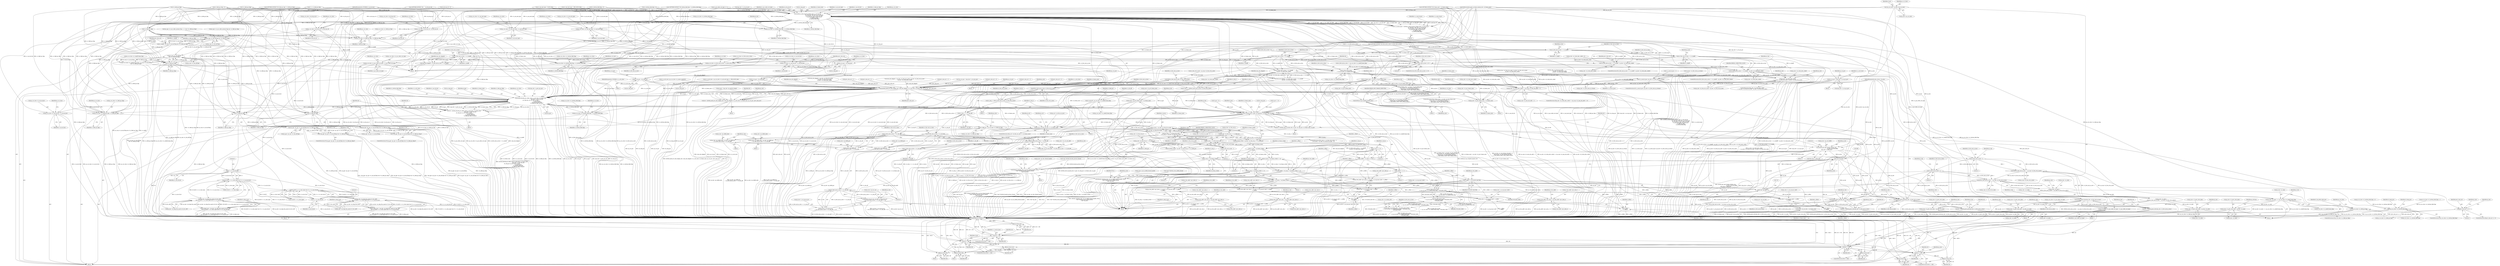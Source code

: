 digraph "0_Android_0b23c81c3dd9ec38f7e6806a3955fed1925541a0_2@pointer" {
"1000168" [label="(Call,*ps_cur_slice = ps_dec->ps_cur_slice)"];
"1000895" [label="(Call,ih264d_is_end_of_pic(u2_frame_num, u1_nal_ref_idc,\n                                             &s_tmp_poc, &ps_dec->s_cur_pic_poc,\n                                            ps_cur_slice, u1_pic_order_cnt_type,\n                                            u1_nal_unit_type, u4_idr_pic_id,\n                                            u1_field_pic_flag,\n                                            u1_bottom_field_flag))"];
"1000893" [label="(Call,i1_is_end_of_poc = ih264d_is_end_of_pic(u2_frame_num, u1_nal_ref_idc,\n                                             &s_tmp_poc, &ps_dec->s_cur_pic_poc,\n                                            ps_cur_slice, u1_pic_order_cnt_type,\n                                            u1_nal_unit_type, u4_idr_pic_id,\n                                            u1_field_pic_flag,\n                                            u1_bottom_field_flag))"];
"1000932" [label="(Call,i1_is_end_of_poc || ps_dec->u1_first_slice_in_stream)"];
"1000926" [label="(Call,!u1_field_pic_flag)"];
"1000922" [label="(Call,ps_seq->u1_mb_aff_flag && (!u1_field_pic_flag))"];
"1000920" [label="(Call,u1_mbaff = ps_seq->u1_mb_aff_flag && (!u1_field_pic_flag))"];
"1001036" [label="(Call,u2_first_mb_in_slice << u1_mbaff)"];
"1001034" [label="(Call,num_mb_skipped = u2_first_mb_in_slice << u1_mbaff)"];
"1001161" [label="(Call,ih264d_mark_err_slice_skip(ps_dec, num_mb_skipped, u1_is_idr_slice, u2_frame_num, ps_cur_poc, prev_slice_err))"];
"1001159" [label="(Call,ret = ih264d_mark_err_slice_skip(ps_dec, num_mb_skipped, u1_is_idr_slice, u2_frame_num, ps_cur_poc, prev_slice_err))"];
"1001247" [label="(Call,ret != OK)"];
"1001250" [label="(Return,return ret;)"];
"1001418" [label="(Call,ret != OK)"];
"1001421" [label="(Return,return ret;)"];
"1001631" [label="(Call,ret != OK)"];
"1001634" [label="(Return,return ret;)"];
"1001882" [label="(Return,return OK;)"];
"1001899" [label="(Return,return OK;)"];
"1002527" [label="(Call,ret != OK)"];
"1002530" [label="(Return,return ret;)"];
"1002587" [label="(Return,return ret;)"];
"1001189" [label="(Call,ps_dec->u2_prv_frame_num = u2_frame_num)"];
"1001202" [label="(Call,prev_slice_err == 2)"];
"1001242" [label="(Call,ih264d_err_pic_dispbuf_mgr(ps_dec))"];
"1001295" [label="(Call,ps_dec->u2_prv_frame_num = u2_frame_num)"];
"1001401" [label="(Call,ih264d_decode_pic_order_cnt(u1_is_idr_slice, u2_frame_num,\n                                           &ps_dec->s_prev_pic_poc,\n &s_tmp_poc, ps_cur_slice, ps_pps,\n                                          u1_nal_ref_idc,\n                                          u1_bottom_field_flag,\n                                          u1_field_pic_flag, &i4_poc))"];
"1001399" [label="(Call,ret = ih264d_decode_pic_order_cnt(u1_is_idr_slice, u2_frame_num,\n                                           &ps_dec->s_prev_pic_poc,\n &s_tmp_poc, ps_cur_slice, ps_pps,\n                                          u1_nal_ref_idc,\n                                          u1_bottom_field_flag,\n                                          u1_field_pic_flag, &i4_poc))"];
"1001489" [label="(Call,ps_cur_slice->u1_field_pic_flag = u1_field_pic_flag)"];
"1001933" [label="(Call,u1_field_pic = ps_cur_slice->u1_field_pic_flag)"];
"1001994" [label="(Call,ps_dec->u2_frm_wd_y << u1_field_pic)"];
"1001992" [label="(Call,u4_frame_stride = ps_dec->u2_frm_wd_y << u1_field_pic)"];
"1002007" [label="(Call,u2_mb_y * u4_frame_stride)"];
"1002006" [label="(Call,(u2_mb_y * u4_frame_stride) << 4)"];
"1002004" [label="(Call,y_offset = (u2_mb_y * u4_frame_stride) << 4)"];
"1002011" [label="(Call,ps_trns_addr->pu1_dest_y = ps_dec->s_cur_pic.pu1_buf1 + x_offset\n + y_offset)"];
"1002070" [label="(Call,ps_trns_addr->pu1_mb_y = ps_trns_addr->pu1_dest_y)"];
"1002015" [label="(Call,ps_dec->s_cur_pic.pu1_buf1 + x_offset\n + y_offset)"];
"1002021" [label="(Call,x_offset\n + y_offset)"];
"1002037" [label="(Call,u2_mb_y * u4_frame_stride)"];
"1002036" [label="(Call,(u2_mb_y * u4_frame_stride) << 3)"];
"1002034" [label="(Call,y_offset = (u2_mb_y * u4_frame_stride) << 3)"];
"1002044" [label="(Call,ps_trns_addr->pu1_dest_u = ps_dec->s_cur_pic.pu1_buf2 + x_offset\n + y_offset)"];
"1002077" [label="(Call,ps_trns_addr->pu1_mb_u = ps_trns_addr->pu1_dest_u)"];
"1002048" [label="(Call,ps_dec->s_cur_pic.pu1_buf2 + x_offset\n + y_offset)"];
"1002054" [label="(Call,x_offset\n + y_offset)"];
"1002057" [label="(Call,ps_trns_addr->pu1_dest_v = ps_dec->s_cur_pic.pu1_buf3 + x_offset\n + y_offset)"];
"1002084" [label="(Call,ps_trns_addr->pu1_mb_v = ps_trns_addr->pu1_dest_v)"];
"1002061" [label="(Call,ps_dec->s_cur_pic.pu1_buf3 + x_offset\n + y_offset)"];
"1002067" [label="(Call,x_offset\n + y_offset)"];
"1002026" [label="(Call,ps_dec->u2_frm_wd_uv << u1_field_pic)"];
"1002024" [label="(Call,u4_frame_stride = ps_dec->u2_frm_wd_uv << u1_field_pic)"];
"1001494" [label="(Call,ps_cur_slice->u1_bottom_field_flag = u1_bottom_field_flag)"];
"1001521" [label="(Call,ps_cur_slice->u1_nal_ref_idc = u1_nal_ref_idc)"];
"1001587" [label="(Call,!u1_field_pic_flag)"];
"1001581" [label="(Call,(ps_pps->ps_sps->u1_mb_aff_flag) && (!u1_field_pic_flag))"];
"1001580" [label="(Call,!((ps_pps->ps_sps->u1_mb_aff_flag) && (!u1_field_pic_flag)))"];
"1001604" [label="(Call,!u1_field_pic_flag)"];
"1001598" [label="(Call,(ps_pps->ps_sps->u1_mb_aff_flag) && (!u1_field_pic_flag))"];
"1001597" [label="(Call,!((ps_pps->ps_sps->u1_mb_aff_flag) && (!u1_field_pic_flag)))"];
"1001623" [label="(Call,ih264d_start_of_pic(ps_dec, i4_poc, &s_tmp_poc, u2_frame_num, ps_pps))"];
"1001621" [label="(Call,ret = ih264d_start_of_pic(ps_dec, i4_poc, &s_tmp_poc, u2_frame_num, ps_pps))"];
"1001642" [label="(Call,ih264d_get_next_display_field(ps_dec,\n                                          ps_dec->ps_out_buffer,\n &(ps_dec->s_disp_op)))"];
"1001697" [label="(Call,(void *)ps_dec)"];
"1001689" [label="(Call,ithread_create(ps_dec->pv_dec_thread_handle, NULL,\n (void *)ih264d_decode_picture_thread,\n (void *)ps_dec))"];
"1001733" [label="(Call,ithread_create(ps_dec->pv_bs_deblk_thread_handle, NULL,\n (void *)ih264d_recon_deblk_thread,\n (void *)ps_dec))"];
"1001741" [label="(Call,(void *)ps_dec)"];
"1002431" [label="(Call,ih264d_parse_islice(ps_dec, u2_first_mb_in_slice))"];
"1002429" [label="(Call,ret = ih264d_parse_islice(ps_dec, u2_first_mb_in_slice))"];
"1002466" [label="(Call,ih264d_parse_pslice(ps_dec, u2_first_mb_in_slice))"];
"1002464" [label="(Call,ret = ih264d_parse_pslice(ps_dec, u2_first_mb_in_slice))"];
"1002500" [label="(Call,ih264d_parse_bslice(ps_dec, u2_first_mb_in_slice))"];
"1002498" [label="(Call,ret = ih264d_parse_bslice(ps_dec, u2_first_mb_in_slice))"];
"1001813" [label="(Call,ps_err->u4_frm_sei_sync == u2_frame_num)"];
"1001829" [label="(Call,ps_err->u4_cur_frm = u2_frame_num)"];
"1001849" [label="(Call,0 == u1_nal_ref_idc)"];
"1001845" [label="(Call,(B_SLICE == u1_slice_type) && (0 == u1_nal_ref_idc))"];
"1001839" [label="(Call,(ps_dec->u4_skip_frm_mask & B_SLC_BIT)\n && (B_SLICE == u1_slice_type) && (0 == u1_nal_ref_idc))"];
"1001837" [label="(Call,i4_skip_b_pic = (ps_dec->u4_skip_frm_mask & B_SLC_BIT)\n && (B_SLICE == u1_slice_type) && (0 == u1_nal_ref_idc))"];
"1001860" [label="(Call,(P_SLICE == u1_slice_type) && (0 == u1_nal_ref_idc))"];
"1001854" [label="(Call,(ps_dec->u4_skip_frm_mask & P_SLC_BIT)\n && (P_SLICE == u1_slice_type) && (0 == u1_nal_ref_idc))"];
"1001852" [label="(Call,i4_skip_p_pic = (ps_dec->u4_skip_frm_mask & P_SLC_BIT)\n && (P_SLICE == u1_slice_type) && (0 == u1_nal_ref_idc))"];
"1001864" [label="(Call,0 == u1_nal_ref_idc)"];
"1001484" [label="(Call,ps_cur_slice->u2_first_mb_in_slice = u2_first_mb_in_slice)"];
"1001617" [label="(Call,u2_first_mb_in_slice == 0)"];
"1001910" [label="(Call,u2_first_mb_in_slice\n << ps_cur_slice->u1_mbaff_frame_flag)"];
"1001909" [label="(Call,(u2_first_mb_in_slice\n << ps_cur_slice->u1_mbaff_frame_flag) * SUB_BLK_SIZE)"];
"1001908" [label="(Call,((u2_first_mb_in_slice\n << ps_cur_slice->u1_mbaff_frame_flag) * SUB_BLK_SIZE)\n - SUB_BLK_SIZE)"];
"1001904" [label="(Call,ps_dec->i4_submb_ofst = ((u2_first_mb_in_slice\n << ps_cur_slice->u1_mbaff_frame_flag) * SUB_BLK_SIZE)\n - SUB_BLK_SIZE)"];
"1001928" [label="(Call,u1_mb_aff = ps_cur_slice->u1_mbaff_frame_flag)"];
"1001972" [label="(Call,u2_mb_y <<= u1_mb_aff)"];
"1001982" [label="(Call,u2_mb_y > ps_dec->u2_frm_ht_in_mbs - 1)"];
"1001976" [label="(Call,(u2_mb_x > u2_frm_wd_in_mbs - 1)\n || (u2_mb_y > ps_dec->u2_frm_ht_in_mbs - 1))"];
"1002106" [label="(Call,u2_first_mb_in_slice << u1_mb_aff)"];
"1002098" [label="(Call,ps_dec->ps_deblk_mbn = ps_dec->ps_deblk_pic\n + (u2_first_mb_in_slice << u1_mb_aff))"];
"1002102" [label="(Call,ps_dec->ps_deblk_pic\n + (u2_first_mb_in_slice << u1_mb_aff))"];
"1002126" [label="(Call,u2_first_mb_in_slice << u1_mb_aff)"];
"1002122" [label="(Call,ps_dec->u2_cur_mb_addr = (u2_first_mb_in_slice << u1_mb_aff))"];
"1002140" [label="(Call,u2_first_mb_in_slice << u1_mb_aff)"];
"1002139" [label="(Call,(u2_first_mb_in_slice << u1_mb_aff) << 4)"];
"1002129" [label="(Call,ps_dec->ps_mv_cur = ps_dec->s_cur_pic.ps_mv\n + ((u2_first_mb_in_slice << u1_mb_aff) << 4))"];
"1002133" [label="(Call,ps_dec->s_cur_pic.ps_mv\n + ((u2_first_mb_in_slice << u1_mb_aff) << 4))"];
"1002253" [label="(Call,u2_first_mb_in_slice - 1)"];
"1002252" [label="(Call,MOD(u2_first_mb_in_slice - 1, ps_seq->u2_frm_wd_in_mbs))"];
"1002248" [label="(Call,ps_dec->u2_mbx =\n (MOD(u2_first_mb_in_slice - 1, ps_seq->u2_frm_wd_in_mbs)))"];
"1002277" [label="(Call,ps_dec->i2_prev_slice_mbx = ps_dec->u2_mbx)"];
"1002532" [label="(Call,ps_dec->i2_prev_slice_mbx = ps_dec->u2_mbx)"];
"1002263" [label="(Call,DIV(u2_first_mb_in_slice - 1, ps_seq->u2_frm_wd_in_mbs))"];
"1002259" [label="(Call,ps_dec->u2_mby =\n (DIV(u2_first_mb_in_slice - 1, ps_seq->u2_frm_wd_in_mbs)))"];
"1002270" [label="(Call,ps_dec->u2_mby <<= ps_cur_slice->u1_mbaff_frame_flag)"];
"1002284" [label="(Call,ps_dec->i2_prev_slice_mby = ps_dec->u2_mby)"];
"1002539" [label="(Call,ps_dec->i2_prev_slice_mby = ps_dec->u2_mby)"];
"1002264" [label="(Call,u2_first_mb_in_slice - 1)"];
"1002119" [label="(Call,u2_first_mb_in_slice << u1_mb_aff)"];
"1002111" [label="(Call,ps_dec->ps_deblk_mbn = ps_dec->ps_deblk_pic\n + (u2_first_mb_in_slice << u1_mb_aff))"];
"1002115" [label="(Call,ps_dec->ps_deblk_pic\n + (u2_first_mb_in_slice << u1_mb_aff))"];
"1001964" [label="(Call,MOD(u2_first_mb_in_slice, u2_frm_wd_in_mbs))"];
"1001962" [label="(Call,u2_mb_x = MOD(u2_first_mb_in_slice, u2_frm_wd_in_mbs))"];
"1001977" [label="(Call,u2_mb_x > u2_frm_wd_in_mbs - 1)"];
"1002001" [label="(Call,u2_mb_x << 4)"];
"1001999" [label="(Call,x_offset = u2_mb_x << 4)"];
"1002031" [label="(Call,x_offset >>= 1)"];
"1002041" [label="(Call,x_offset *= YUV420SP_FACTOR)"];
"1001969" [label="(Call,DIV(u2_first_mb_in_slice, u2_frm_wd_in_mbs))"];
"1001967" [label="(Call,u2_mb_y = DIV(u2_first_mb_in_slice, u2_frm_wd_in_mbs))"];
"1001979" [label="(Call,u2_frm_wd_in_mbs - 1)"];
"1001121" [label="(Call,u2_first_mb_in_slice << u1_mbaff)"];
"1001120" [label="(Call,(u2_first_mb_in_slice << u1_mbaff) > ps_dec->u2_total_mbs_coded)"];
"1001133" [label="(Call,(u2_first_mb_in_slice << u1_mbaff)\n - ps_dec->u2_total_mbs_coded)"];
"1001131" [label="(Call,num_mb_skipped = (u2_first_mb_in_slice << u1_mbaff)\n - ps_dec->u2_total_mbs_coded)"];
"1001214" [label="(Call,ps_dec->u2_total_mbs_coded\n >= ps_dec->u2_frm_ht_in_mbs * ps_dec->u2_frm_wd_in_mbs)"];
"1002547" [label="(Call,ps_dec->u2_total_mbs_coded >= (ps_seq->u2_max_mb_addr + 1))"];
"1001146" [label="(Call,(u2_first_mb_in_slice << u1_mbaff) < ps_dec->u2_total_mbs_coded)"];
"1001134" [label="(Call,u2_first_mb_in_slice << u1_mbaff)"];
"1001147" [label="(Call,u2_first_mb_in_slice << u1_mbaff)"];
"1001089" [label="(Call,ps_seq->u1_mb_aff_flag\n && (!u1_field_pic_flag))"];
"1001085" [label="(Call,ps_cur_slice->u1_mbaff_frame_flag = ps_seq->u1_mb_aff_flag\n && (!u1_field_pic_flag))"];
"1001048" [label="(Call,ps_cur_slice->u1_field_pic_flag = u1_field_pic_flag)"];
"1001309" [label="(Call,!ps_cur_slice->u1_field_pic_flag)"];
"1001093" [label="(Call,!u1_field_pic_flag)"];
"1000940" [label="(Call,u2_frame_num != ps_dec->u2_prv_frame_num)"];
"1000939" [label="(Call,u2_frame_num != ps_dec->u2_prv_frame_num\n && ps_dec->u1_top_bottom_decoded != 0\n && ps_dec->u1_top_bottom_decoded\n != (TOP_FIELD_ONLY | BOT_FIELD_ONLY))"];
"1001007" [label="(Call,ps_cur_poc = &ps_dec->s_cur_pic_poc)"];
"1001039" [label="(Call,ps_cur_poc = &s_tmp_poc)"];
"1001043" [label="(Call,ps_cur_slice->u4_idr_pic_id = u4_idr_pic_id)"];
"1001053" [label="(Call,ps_cur_slice->u1_bottom_field_flag = u1_bottom_field_flag)"];
"1001335" [label="(Call,!ps_cur_slice->u1_bottom_field_flag)"];
"1001065" [label="(Call,ps_cur_slice->u1_nal_unit_type = u1_nal_unit_type)"];
"1001075" [label="(Call,ps_cur_slice->u1_nal_ref_idc = u1_nal_ref_idc)"];
"1001080" [label="(Call,ps_cur_slice->u1_pic_order_cnt_type = u1_pic_order_cnt_type)"];
"1001113" [label="(Call,ps_cur_poc = &s_tmp_poc)"];
"1001140" [label="(Call,ps_cur_poc = &s_tmp_poc)"];
"1001184" [label="(Call,ps_cur_slice->u1_bottom_field_flag = u1_bottom_field_flag)"];
"1001479" [label="(Call,ps_cur_slice->u4_idr_pic_id = u4_idr_pic_id)"];
"1001511" [label="(Call,ps_cur_slice->u1_nal_unit_type = u1_nal_unit_type)"];
"1001526" [label="(Call,ps_cur_slice->u1_pic_order_cnt_type = u1_pic_order_cnt_type)"];
"1000365" [label="(Call,0 == u2_first_mb_in_slice)"];
"1002134" [label="(Call,ps_dec->s_cur_pic.ps_mv)"];
"1001159" [label="(Call,ret = ih264d_mark_err_slice_skip(ps_dec, num_mb_skipped, u1_is_idr_slice, u2_frame_num, ps_cur_poc, prev_slice_err))"];
"1002010" [label="(Literal,4)"];
"1002253" [label="(Call,u2_first_mb_in_slice - 1)"];
"1001737" [label="(Identifier,NULL)"];
"1001496" [label="(Identifier,ps_cur_slice)"];
"1001124" [label="(Call,ps_dec->u2_total_mbs_coded)"];
"1001228" [label="(Identifier,ps_dec)"];
"1001125" [label="(Identifier,ps_dec)"];
"1002464" [label="(Call,ret = ih264d_parse_pslice(ps_dec, u2_first_mb_in_slice))"];
"1002278" [label="(Call,ps_dec->i2_prev_slice_mbx)"];
"1001048" [label="(Call,ps_cur_slice->u1_field_pic_flag = u1_field_pic_flag)"];
"1001421" [label="(Return,return ret;)"];
"1002140" [label="(Call,u2_first_mb_in_slice << u1_mb_aff)"];
"1001866" [label="(Identifier,u1_nal_ref_idc)"];
"1001089" [label="(Call,ps_seq->u1_mb_aff_flag\n && (!u1_field_pic_flag))"];
"1002421" [label="(Block,)"];
"1001964" [label="(Call,MOD(u2_first_mb_in_slice, u2_frm_wd_in_mbs))"];
"1001120" [label="(Call,(u2_first_mb_in_slice << u1_mbaff) > ps_dec->u2_total_mbs_coded)"];
"1001972" [label="(Call,u2_mb_y <<= u1_mb_aff)"];
"1001629" [label="(Identifier,ps_pps)"];
"1001865" [label="(Literal,0)"];
"1001164" [label="(Identifier,u1_is_idr_slice)"];
"1000921" [label="(Identifier,u1_mbaff)"];
"1002009" [label="(Identifier,u4_frame_stride)"];
"1001864" [label="(Call,0 == u1_nal_ref_idc)"];
"1001035" [label="(Identifier,num_mb_skipped)"];
"1001027" [label="(Call,u2_first_mb_in_slice > 0)"];
"1000894" [label="(Identifier,i1_is_end_of_poc)"];
"1002039" [label="(Identifier,u4_frame_stride)"];
"1002528" [label="(Identifier,ret)"];
"1001253" [label="(Identifier,i1_is_end_of_poc)"];
"1001840" [label="(Call,ps_dec->u4_skip_frm_mask & B_SLC_BIT)"];
"1001860" [label="(Call,(P_SLICE == u1_slice_type) && (0 == u1_nal_ref_idc))"];
"1000806" [label="(Call,u1_pic_order_cnt_type == 1)"];
"1002551" [label="(Call,ps_seq->u2_max_mb_addr + 1)"];
"1001047" [label="(Identifier,u4_idr_pic_id)"];
"1001094" [label="(Identifier,u1_field_pic_flag)"];
"1000900" [label="(Call,&ps_dec->s_cur_pic_poc)"];
"1002501" [label="(Identifier,ps_dec)"];
"1002270" [label="(Call,ps_dec->u2_mby <<= ps_cur_slice->u1_mbaff_frame_flag)"];
"1002086" [label="(Identifier,ps_trns_addr)"];
"1002527" [label="(Call,ret != OK)"];
"1002011" [label="(Call,ps_trns_addr->pu1_dest_y = ps_dec->s_cur_pic.pu1_buf1 + x_offset\n + y_offset)"];
"1002112" [label="(Call,ps_dec->ps_deblk_mbn)"];
"1001425" [label="(Identifier,i4_poc)"];
"1002016" [label="(Call,ps_dec->s_cur_pic.pu1_buf1)"];
"1001165" [label="(Identifier,u2_frame_num)"];
"1001638" [label="(Identifier,ps_dec)"];
"1002013" [label="(Identifier,ps_trns_addr)"];
"1001901" [label="(Block,)"];
"1002143" [label="(Literal,4)"];
"1002007" [label="(Call,u2_mb_y * u4_frame_stride)"];
"1002023" [label="(Identifier,y_offset)"];
"1002534" [label="(Identifier,ps_dec)"];
"1001981" [label="(Literal,1)"];
"1001967" [label="(Call,u2_mb_y = DIV(u2_first_mb_in_slice, u2_frm_wd_in_mbs))"];
"1001163" [label="(Identifier,num_mb_skipped)"];
"1002103" [label="(Call,ps_dec->ps_deblk_pic)"];
"1001613" [label="(Identifier,ps_dec)"];
"1001069" [label="(Identifier,u1_nal_unit_type)"];
"1001100" [label="(Call,num_mb_skipped = (ps_dec->u2_frm_ht_in_mbs\n                            * ps_dec->u2_frm_wd_in_mbs)\n                            - ps_dec->u2_total_mbs_coded)"];
"1001494" [label="(Call,ps_cur_slice->u1_bottom_field_flag = u1_bottom_field_flag)"];
"1002467" [label="(Identifier,ps_dec)"];
"1001203" [label="(Identifier,prev_slice_err)"];
"1001518" [label="(Identifier,ps_cur_slice)"];
"1002256" [label="(Call,ps_seq->u2_frm_wd_in_mbs)"];
"1001147" [label="(Call,u2_first_mb_in_slice << u1_mbaff)"];
"1002267" [label="(Call,ps_seq->u2_frm_wd_in_mbs)"];
"1001202" [label="(Call,prev_slice_err == 2)"];
"1001983" [label="(Identifier,u2_mb_y)"];
"1001335" [label="(Call,!ps_cur_slice->u1_bottom_field_flag)"];
"1001498" [label="(Identifier,u1_bottom_field_flag)"];
"1002259" [label="(Call,ps_dec->u2_mby =\n (DIV(u2_first_mb_in_slice - 1, ps_seq->u2_frm_wd_in_mbs)))"];
"1000940" [label="(Call,u2_frame_num != ps_dec->u2_prv_frame_num)"];
"1001348" [label="(Identifier,i4_temp_poc)"];
"1000682" [label="(Call,0 == u1_field_pic_flag)"];
"1001044" [label="(Call,ps_cur_slice->u4_idr_pic_id)"];
"1001245" [label="(Identifier,ERROR_NEW_FRAME_EXPECTED)"];
"1001315" [label="(Identifier,i4_top_field_order_poc)"];
"1000613" [label="(Call,ps_dec->u2_total_mbs_coded = 0)"];
"1001976" [label="(Call,(u2_mb_x > u2_frm_wd_in_mbs - 1)\n || (u2_mb_y > ps_dec->u2_frm_ht_in_mbs - 1))"];
"1001850" [label="(Literal,0)"];
"1001900" [label="(Identifier,OK)"];
"1001196" [label="(Identifier,ps_dec)"];
"1001694" [label="(Call,(void *)ih264d_decode_picture_thread)"];
"1002272" [label="(Identifier,ps_dec)"];
"1002025" [label="(Identifier,u4_frame_stride)"];
"1001622" [label="(Identifier,ret)"];
"1002037" [label="(Call,u2_mb_y * u4_frame_stride)"];
"1000835" [label="(Call,!u1_field_pic_flag)"];
"1002004" [label="(Call,y_offset = (u2_mb_y * u4_frame_stride) << 4)"];
"1002128" [label="(Identifier,u1_mb_aff)"];
"1000264" [label="(Call,COPYTHECONTEXT(\"SH: first_mb_in_slice\",u2_first_mb_in_slice))"];
"1001128" [label="(Call,prev_slice_err = 2)"];
"1002036" [label="(Call,(u2_mb_y * u4_frame_stride) << 3)"];
"1002274" [label="(Call,ps_cur_slice->u1_mbaff_frame_flag)"];
"1000929" [label="(Identifier,prev_slice_err)"];
"1001805" [label="(Block,)"];
"1001635" [label="(Identifier,ret)"];
"1002141" [label="(Identifier,u2_first_mb_in_slice)"];
"1001912" [label="(Call,ps_cur_slice->u1_mbaff_frame_flag)"];
"1001624" [label="(Identifier,ps_dec)"];
"1001869" [label="(Block,)"];
"1001644" [label="(Call,ps_dec->ps_out_buffer)"];
"1001148" [label="(Identifier,u2_first_mb_in_slice)"];
"1002033" [label="(Literal,1)"];
"1000922" [label="(Call,ps_seq->u1_mb_aff_flag && (!u1_field_pic_flag))"];
"1001829" [label="(Call,ps_err->u4_cur_frm = u2_frame_num)"];
"1002006" [label="(Call,(u2_mb_y * u4_frame_stride) << 4)"];
"1001580" [label="(Call,!((ps_pps->ps_sps->u1_mb_aff_flag) && (!u1_field_pic_flag)))"];
"1002505" [label="(Identifier,ps_dec)"];
"1002111" [label="(Call,ps_dec->ps_deblk_mbn = ps_dec->ps_deblk_pic\n + (u2_first_mb_in_slice << u1_mb_aff))"];
"1001909" [label="(Call,(u2_first_mb_in_slice\n << ps_cur_slice->u1_mbaff_frame_flag) * SUB_BLK_SIZE)"];
"1001160" [label="(Identifier,ret)"];
"1000905" [label="(Identifier,u1_pic_order_cnt_type)"];
"1002078" [label="(Call,ps_trns_addr->pu1_mb_u)"];
"1002129" [label="(Call,ps_dec->ps_mv_cur = ps_dec->s_cur_pic.ps_mv\n + ((u2_first_mb_in_slice << u1_mb_aff) << 4))"];
"1000907" [label="(Identifier,u4_idr_pic_id)"];
"1001413" [label="(Identifier,u1_bottom_field_flag)"];
"1001402" [label="(Identifier,u1_is_idr_slice)"];
"1002429" [label="(Call,ret = ih264d_parse_islice(ps_dec, u2_first_mb_in_slice))"];
"1001133" [label="(Call,(u2_first_mb_in_slice << u1_mbaff)\n - ps_dec->u2_total_mbs_coded)"];
"1001161" [label="(Call,ih264d_mark_err_slice_skip(ps_dec, num_mb_skipped, u1_is_idr_slice, u2_frame_num, ps_cur_poc, prev_slice_err))"];
"1001420" [label="(Identifier,OK)"];
"1001621" [label="(Call,ret = ih264d_start_of_pic(ps_dec, i4_poc, &s_tmp_poc, u2_frame_num, ps_pps))"];
"1001096" [label="(Block,)"];
"1001140" [label="(Call,ps_cur_poc = &s_tmp_poc)"];
"1002130" [label="(Call,ps_dec->ps_mv_cur)"];
"1000648" [label="(Call,COPYTHECONTEXT(\"SH: bottom_field_flag\", u1_bottom_field_flag))"];
"1001251" [label="(Identifier,ret)"];
"1002034" [label="(Call,y_offset = (u2_mb_y * u4_frame_stride) << 3)"];
"1001904" [label="(Call,ps_dec->i4_submb_ofst = ((u2_first_mb_in_slice\n << ps_cur_slice->u1_mbaff_frame_flag) * SUB_BLK_SIZE)\n - SUB_BLK_SIZE)"];
"1001515" [label="(Identifier,u1_nal_unit_type)"];
"1001090" [label="(Call,ps_seq->u1_mb_aff_flag)"];
"1001493" [label="(Identifier,u1_field_pic_flag)"];
"1001591" [label="(Identifier,ps_dec)"];
"1002119" [label="(Call,u2_first_mb_in_slice << u1_mb_aff)"];
"1001630" [label="(ControlStructure,if(ret != OK))"];
"1002030" [label="(Identifier,u1_field_pic)"];
"1002015" [label="(Call,ps_dec->s_cur_pic.pu1_buf1 + x_offset\n + y_offset)"];
"1002072" [label="(Identifier,ps_trns_addr)"];
"1002040" [label="(Literal,3)"];
"1001817" [label="(Identifier,u2_frame_num)"];
"1002438" [label="(Identifier,ps_dec)"];
"1001839" [label="(Call,(ps_dec->u4_skip_frm_mask & B_SLC_BIT)\n && (B_SLICE == u1_slice_type) && (0 == u1_nal_ref_idc))"];
"1002098" [label="(Call,ps_dec->ps_deblk_mbn = ps_dec->ps_deblk_pic\n + (u2_first_mb_in_slice << u1_mb_aff))"];
"1001045" [label="(Identifier,ps_cur_slice)"];
"1001248" [label="(Identifier,ret)"];
"1001868" [label="(Identifier,i4_skip_b_pic)"];
"1002107" [label="(Identifier,u2_first_mb_in_slice)"];
"1001813" [label="(Call,ps_err->u4_frm_sei_sync == u2_frame_num)"];
"1001632" [label="(Identifier,ret)"];
"1001412" [label="(Identifier,u1_nal_ref_idc)"];
"1001966" [label="(Identifier,u2_frm_wd_in_mbs)"];
"1000464" [label="(Call,COPYTHECONTEXT(\"SH: frame_num\", u2_frame_num))"];
"1001484" [label="(Call,ps_cur_slice->u2_first_mb_in_slice = u2_first_mb_in_slice)"];
"1002265" [label="(Identifier,u2_first_mb_in_slice)"];
"1001488" [label="(Identifier,u2_first_mb_in_slice)"];
"1001142" [label="(Call,&s_tmp_poc)"];
"1001185" [label="(Call,ps_cur_slice->u1_bottom_field_flag)"];
"1001336" [label="(Call,ps_cur_slice->u1_bottom_field_flag)"];
"1001969" [label="(Call,DIV(u2_first_mb_in_slice, u2_frm_wd_in_mbs))"];
"1001308" [label="(ControlStructure,if(!ps_cur_slice->u1_field_pic_flag))"];
"1000898" [label="(Call,&s_tmp_poc)"];
"1002085" [label="(Call,ps_trns_addr->pu1_mb_v)"];
"1002027" [label="(Call,ps_dec->u2_frm_wd_uv)"];
"1000896" [label="(Identifier,u2_frame_num)"];
"1002471" [label="(Identifier,ps_dec)"];
"1002045" [label="(Call,ps_trns_addr->pu1_dest_u)"];
"1001883" [label="(Identifier,OK)"];
"1002049" [label="(Call,ps_dec->s_cur_pic.pu1_buf2)"];
"1001034" [label="(Call,num_mb_skipped = u2_first_mb_in_slice << u1_mbaff)"];
"1001241" [label="(Block,)"];
"1002133" [label="(Call,ps_dec->s_cur_pic.ps_mv\n + ((u2_first_mb_in_slice << u1_mb_aff) << 4))"];
"1001072" [label="(Identifier,ps_cur_slice)"];
"1001097" [label="(Call,prev_slice_err = 2)"];
"1002536" [label="(Call,ps_dec->u2_mbx)"];
"1002067" [label="(Call,x_offset\n + y_offset)"];
"1000948" [label="(Identifier,ps_dec)"];
"1001415" [label="(Call,&i4_poc)"];
"1002243" [label="(Identifier,ps_dec)"];
"1002268" [label="(Identifier,ps_seq)"];
"1001036" [label="(Call,u2_first_mb_in_slice << u1_mbaff)"];
"1000906" [label="(Identifier,u1_nal_unit_type)"];
"1001340" [label="(Identifier,i4_temp_poc)"];
"1001038" [label="(Identifier,u1_mbaff)"];
"1001512" [label="(Call,ps_cur_slice->u1_nal_unit_type)"];
"1002559" [label="(Identifier,ps_dec)"];
"1001490" [label="(Call,ps_cur_slice->u1_field_pic_flag)"];
"1001149" [label="(Identifier,u1_mbaff)"];
"1001039" [label="(Call,ps_cur_poc = &s_tmp_poc)"];
"1001213" [label="(ControlStructure,if(ps_dec->u2_total_mbs_coded\n >= ps_dec->u2_frm_ht_in_mbs * ps_dec->u2_frm_wd_in_mbs))"];
"1001065" [label="(Call,ps_cur_slice->u1_nal_unit_type = u1_nal_unit_type)"];
"1001522" [label="(Call,ps_cur_slice->u1_nal_ref_idc)"];
"1002122" [label="(Call,ps_dec->u2_cur_mb_addr = (u2_first_mb_in_slice << u1_mb_aff))"];
"1001533" [label="(Identifier,ps_seq)"];
"1001743" [label="(Identifier,ps_dec)"];
"1001994" [label="(Call,ps_dec->u2_frm_wd_y << u1_field_pic)"];
"1001582" [label="(Call,ps_pps->ps_sps->u1_mb_aff_flag)"];
"1001495" [label="(Call,ps_cur_slice->u1_bottom_field_flag)"];
"1002433" [label="(Identifier,u2_first_mb_in_slice)"];
"1002084" [label="(Call,ps_trns_addr->pu1_mb_v = ps_trns_addr->pu1_dest_v)"];
"1001608" [label="(Identifier,ps_dec)"];
"1001491" [label="(Identifier,ps_cur_slice)"];
"1002021" [label="(Call,x_offset\n + y_offset)"];
"1000961" [label="(Identifier,ps_dec)"];
"1002056" [label="(Identifier,y_offset)"];
"1001040" [label="(Identifier,ps_cur_poc)"];
"1001201" [label="(ControlStructure,if(prev_slice_err == 2))"];
"1002142" [label="(Identifier,u1_mb_aff)"];
"1002286" [label="(Identifier,ps_dec)"];
"1002533" [label="(Call,ps_dec->i2_prev_slice_mbx)"];
"1002587" [label="(Return,return ret;)"];
"1001693" [label="(Identifier,NULL)"];
"1001899" [label="(Return,return OK;)"];
"1001119" [label="(ControlStructure,if((u2_first_mb_in_slice << u1_mbaff) > ps_dec->u2_total_mbs_coded))"];
"1001833" [label="(Identifier,u2_frame_num)"];
"1002430" [label="(Identifier,ret)"];
"1001132" [label="(Identifier,num_mb_skipped)"];
"1000897" [label="(Identifier,u1_nal_ref_idc)"];
"1001980" [label="(Identifier,u2_frm_wd_in_mbs)"];
"1001911" [label="(Identifier,u2_first_mb_in_slice)"];
"1001008" [label="(Identifier,ps_cur_poc)"];
"1001910" [label="(Call,u2_first_mb_in_slice\n << ps_cur_slice->u1_mbaff_frame_flag)"];
"1001485" [label="(Call,ps_cur_slice->u2_first_mb_in_slice)"];
"1001398" [label="(Block,)"];
"1001127" [label="(Block,)"];
"1001191" [label="(Identifier,ps_dec)"];
"1000932" [label="(Call,i1_is_end_of_poc || ps_dec->u1_first_slice_in_stream)"];
"1001418" [label="(Call,ret != OK)"];
"1001928" [label="(Call,u1_mb_aff = ps_cur_slice->u1_mbaff_frame_flag)"];
"1002000" [label="(Identifier,x_offset)"];
"1001916" [label="(Identifier,SUB_BLK_SIZE)"];
"1002115" [label="(Call,ps_dec->ps_deblk_pic\n + (u2_first_mb_in_slice << u1_mb_aff))"];
"1001970" [label="(Identifier,u2_first_mb_in_slice)"];
"1002543" [label="(Call,ps_dec->u2_mby)"];
"1001041" [label="(Call,&s_tmp_poc)"];
"1002097" [label="(Block,)"];
"1002541" [label="(Identifier,ps_dec)"];
"1001215" [label="(Call,ps_dec->u2_total_mbs_coded)"];
"1001938" [label="(Block,)"];
"1001066" [label="(Call,ps_cur_slice->u1_nal_unit_type)"];
"1001642" [label="(Call,ih264d_get_next_display_field(ps_dec,\n                                          ps_dec->ps_out_buffer,\n &(ps_dec->s_disp_op)))"];
"1001086" [label="(Call,ps_cur_slice->u1_mbaff_frame_flag)"];
"1002044" [label="(Call,ps_trns_addr->pu1_dest_u = ps_dec->s_cur_pic.pu1_buf2 + x_offset\n + y_offset)"];
"1001136" [label="(Identifier,u1_mbaff)"];
"1002106" [label="(Call,u2_first_mb_in_slice << u1_mb_aff)"];
"1001050" [label="(Identifier,ps_cur_slice)"];
"1001617" [label="(Call,u2_first_mb_in_slice == 0)"];
"1002035" [label="(Identifier,y_offset)"];
"1001422" [label="(Identifier,ret)"];
"1001530" [label="(Identifier,u1_pic_order_cnt_type)"];
"1001727" [label="(Block,)"];
"1002532" [label="(Call,ps_dec->i2_prev_slice_mbx = ps_dec->u2_mbx)"];
"1000177" [label="(Identifier,i4_poc)"];
"1000155" [label="(MethodParameterIn,UWORD8 u1_is_idr_slice)"];
"1002058" [label="(Call,ps_trns_addr->pu1_dest_v)"];
"1002069" [label="(Identifier,y_offset)"];
"1001076" [label="(Call,ps_cur_slice->u1_nal_ref_idc)"];
"1001037" [label="(Identifier,u2_first_mb_in_slice)"];
"1001837" [label="(Call,i4_skip_b_pic = (ps_dec->u4_skip_frm_mask & B_SLC_BIT)\n && (B_SLICE == u1_slice_type) && (0 == u1_nal_ref_idc))"];
"1002589" [label="(MethodReturn,WORD32)"];
"1001631" [label="(Call,ret != OK)"];
"1001246" [label="(ControlStructure,if(ret != OK))"];
"1000170" [label="(Call,ps_dec->ps_cur_slice)"];
"1001821" [label="(Identifier,ps_err)"];
"1001087" [label="(Identifier,ps_cur_slice)"];
"1001861" [label="(Call,P_SLICE == u1_slice_type)"];
"1002468" [label="(Identifier,u2_first_mb_in_slice)"];
"1001599" [label="(Call,ps_pps->ps_sps->u1_mb_aff_flag)"];
"1001122" [label="(Identifier,u2_first_mb_in_slice)"];
"1000662" [label="(Call,u1_field_pic_flag = 0)"];
"1001908" [label="(Call,((u2_first_mb_in_slice\n << ps_cur_slice->u1_mbaff_frame_flag) * SUB_BLK_SIZE)\n - SUB_BLK_SIZE)"];
"1001975" [label="(ControlStructure,if((u2_mb_x > u2_frm_wd_in_mbs - 1)\n || (u2_mb_y > ps_dec->u2_frm_ht_in_mbs - 1)))"];
"1001965" [label="(Identifier,u2_first_mb_in_slice)"];
"1001055" [label="(Identifier,ps_cur_slice)"];
"1000707" [label="(Call,COPYTHECONTEXT(\"SH:  \", u4_idr_pic_id))"];
"1002074" [label="(Call,ps_trns_addr->pu1_dest_y)"];
"1002456" [label="(Block,)"];
"1001190" [label="(Call,ps_dec->u2_prv_frame_num)"];
"1001923" [label="(Call,u2_frm_wd_in_mbs = ps_seq->u2_frm_wd_in_mbs)"];
"1002108" [label="(Identifier,u1_mb_aff)"];
"1001053" [label="(Call,ps_cur_slice->u1_bottom_field_flag = u1_bottom_field_flag)"];
"1001697" [label="(Call,(void *)ps_dec)"];
"1002008" [label="(Identifier,u2_mb_y)"];
"1001852" [label="(Call,i4_skip_p_pic = (ps_dec->u4_skip_frm_mask & P_SLC_BIT)\n && (P_SLICE == u1_slice_type) && (0 == u1_nal_ref_idc))"];
"1001337" [label="(Identifier,ps_cur_slice)"];
"1001295" [label="(Call,ps_dec->u2_prv_frame_num = u2_frame_num)"];
"1001979" [label="(Call,u2_frm_wd_in_mbs - 1)"];
"1001014" [label="(Identifier,u1_is_idr_slice)"];
"1001688" [label="(Block,)"];
"1002530" [label="(Return,return ret;)"];
"1001085" [label="(Call,ps_cur_slice->u1_mbaff_frame_flag = ps_seq->u1_mb_aff_flag\n && (!u1_field_pic_flag))"];
"1002263" [label="(Call,DIV(u2_first_mb_in_slice - 1, ps_seq->u2_frm_wd_in_mbs))"];
"1001982" [label="(Call,u2_mb_y > ps_dec->u2_frm_ht_in_mbs - 1)"];
"1001079" [label="(Identifier,u1_nal_ref_idc)"];
"1000939" [label="(Call,u2_frame_num != ps_dec->u2_prv_frame_num\n && ps_dec->u1_top_bottom_decoded != 0\n && ps_dec->u1_top_bottom_decoded\n != (TOP_FIELD_ONLY | BOT_FIELD_ONLY))"];
"1001408" [label="(Call,&s_tmp_poc)"];
"1002062" [label="(Call,ps_dec->s_cur_pic.pu1_buf3)"];
"1001604" [label="(Call,!u1_field_pic_flag)"];
"1001216" [label="(Identifier,ps_dec)"];
"1001598" [label="(Call,(ps_pps->ps_sps->u1_mb_aff_flag) && (!u1_field_pic_flag))"];
"1001998" [label="(Identifier,u1_field_pic)"];
"1001933" [label="(Call,u1_field_pic = ps_cur_slice->u1_field_pic_flag)"];
"1000469" [label="(Call,!ps_dec->u1_first_slice_in_stream)"];
"1000908" [label="(Identifier,u1_field_pic_flag)"];
"1000994" [label="(Call,num_mb_skipped = (ps_dec->u2_frm_ht_in_mbs * ps_dec->u2_frm_wd_in_mbs)\n - ps_dec->u2_total_mbs_coded)"];
"1001031" [label="(Call,prev_slice_err = 1)"];
"1000176" [label="(Call,i4_poc = 0)"];
"1000675" [label="(Call,u1_nal_unit_type = SLICE_NAL)"];
"1000485" [label="(Call,*ps_cur_poc = &ps_dec->s_cur_pic_poc)"];
"1002264" [label="(Call,u2_first_mb_in_slice - 1)"];
"1001054" [label="(Call,ps_cur_slice->u1_bottom_field_flag)"];
"1001023" [label="(Identifier,ps_dec)"];
"1000895" [label="(Call,ih264d_is_end_of_pic(u2_frame_num, u1_nal_ref_idc,\n                                             &s_tmp_poc, &ps_dec->s_cur_pic_poc,\n                                            ps_cur_slice, u1_pic_order_cnt_type,\n                                            u1_nal_unit_type, u4_idr_pic_id,\n                                            u1_field_pic_flag,\n                                            u1_bottom_field_flag))"];
"1000928" [label="(Call,prev_slice_err = 0)"];
"1001623" [label="(Call,ih264d_start_of_pic(ps_dec, i4_poc, &s_tmp_poc, u2_frame_num, ps_pps))"];
"1002252" [label="(Call,MOD(u2_first_mb_in_slice - 1, ps_seq->u2_frm_wd_in_mbs))"];
"1000945" [label="(Call,ps_dec->u1_top_bottom_decoded != 0\n && ps_dec->u1_top_bottom_decoded\n != (TOP_FIELD_ONLY | BOT_FIELD_ONLY))"];
"1000158" [label="(Block,)"];
"1001625" [label="(Identifier,i4_poc)"];
"1001204" [label="(Literal,2)"];
"1001853" [label="(Identifier,i4_skip_p_pic)"];
"1001596" [label="(ControlStructure,if(!((ps_pps->ps_sps->u1_mb_aff_flag) && (!u1_field_pic_flag))))"];
"1002549" [label="(Identifier,ps_dec)"];
"1001641" [label="(Block,)"];
"1002026" [label="(Call,ps_dec->u2_frm_wd_uv << u1_field_pic)"];
"1001905" [label="(Call,ps_dec->i4_submb_ofst)"];
"1002539" [label="(Call,ps_dec->i2_prev_slice_mby = ps_dec->u2_mby)"];
"1002502" [label="(Identifier,u2_first_mb_in_slice)"];
"1000923" [label="(Call,ps_seq->u1_mb_aff_flag)"];
"1001093" [label="(Call,!u1_field_pic_flag)"];
"1000517" [label="(Call,u1_is_idr_slice || ps_cur_slice->u1_mmco_equalto5)"];
"1002271" [label="(Call,ps_dec->u2_mby)"];
"1001597" [label="(Call,!((ps_pps->ps_sps->u1_mb_aff_flag) && (!u1_field_pic_flag)))"];
"1001141" [label="(Identifier,ps_cur_poc)"];
"1001746" [label="(Identifier,ps_dec)"];
"1002279" [label="(Identifier,ps_dec)"];
"1001302" [label="(Identifier,ps_cur_slice)"];
"1001247" [label="(Call,ret != OK)"];
"1002003" [label="(Literal,4)"];
"1001137" [label="(Call,ps_dec->u2_total_mbs_coded)"];
"1002022" [label="(Identifier,x_offset)"];
"1002546" [label="(ControlStructure,if(ps_dec->u2_total_mbs_coded >= (ps_seq->u2_max_mb_addr + 1)))"];
"1001616" [label="(ControlStructure,if(u2_first_mb_in_slice == 0))"];
"1002277" [label="(Call,ps_dec->i2_prev_slice_mbx = ps_dec->u2_mbx)"];
"1002079" [label="(Identifier,ps_trns_addr)"];
"1001009" [label="(Call,&ps_dec->s_cur_pic_poc)"];
"1001984" [label="(Call,ps_dec->u2_frm_ht_in_mbs - 1)"];
"1002248" [label="(Call,ps_dec->u2_mbx =\n (MOD(u2_first_mb_in_slice - 1, ps_seq->u2_frm_wd_in_mbs)))"];
"1002055" [label="(Identifier,x_offset)"];
"1001851" [label="(Identifier,u1_nal_ref_idc)"];
"1001992" [label="(Call,u4_frame_stride = ps_dec->u2_frm_wd_y << u1_field_pic)"];
"1001121" [label="(Call,u2_first_mb_in_slice << u1_mbaff)"];
"1001411" [label="(Identifier,ps_pps)"];
"1002071" [label="(Call,ps_trns_addr->pu1_mb_y)"];
"1001489" [label="(Call,ps_cur_slice->u1_field_pic_flag = u1_field_pic_flag)"];
"1001166" [label="(Identifier,ps_cur_poc)"];
"1002081" [label="(Call,ps_trns_addr->pu1_dest_u)"];
"1002116" [label="(Call,ps_dec->ps_deblk_pic)"];
"1001479" [label="(Call,ps_cur_slice->u4_idr_pic_id = u4_idr_pic_id)"];
"1001521" [label="(Call,ps_cur_slice->u1_nal_ref_idc = u1_nal_ref_idc)"];
"1001299" [label="(Identifier,u2_frame_num)"];
"1001977" [label="(Call,u2_mb_x > u2_frm_wd_in_mbs - 1)"];
"1002032" [label="(Identifier,x_offset)"];
"1002070" [label="(Call,ps_trns_addr->pu1_mb_y = ps_trns_addr->pu1_dest_y)"];
"1001702" [label="(Identifier,ps_dec)"];
"1001419" [label="(Identifier,ret)"];
"1002465" [label="(Identifier,ret)"];
"1001628" [label="(Identifier,u2_frame_num)"];
"1001525" [label="(Identifier,u1_nal_ref_idc)"];
"1001242" [label="(Call,ih264d_err_pic_dispbuf_mgr(ps_dec))"];
"1001401" [label="(Call,ih264d_decode_pic_order_cnt(u1_is_idr_slice, u2_frame_num,\n                                           &ps_dec->s_prev_pic_poc,\n &s_tmp_poc, ps_cur_slice, ps_pps,\n                                          u1_nal_ref_idc,\n                                          u1_bottom_field_flag,\n                                          u1_field_pic_flag, &i4_poc))"];
"1001403" [label="(Identifier,u2_frame_num)"];
"1002054" [label="(Call,x_offset\n + y_offset)"];
"1001834" [label="(Block,)"];
"1000156" [label="(MethodParameterIn,UWORD8 u1_nal_ref_idc)"];
"1001626" [label="(Call,&s_tmp_poc)"];
"1001134" [label="(Call,u2_first_mb_in_slice << u1_mbaff)"];
"1001075" [label="(Call,ps_cur_slice->u1_nal_ref_idc = u1_nal_ref_idc)"];
"1001633" [label="(Identifier,OK)"];
"1001189" [label="(Call,ps_dec->u2_prv_frame_num = u2_frame_num)"];
"1001060" [label="(Identifier,ps_cur_slice)"];
"1002120" [label="(Identifier,u2_first_mb_in_slice)"];
"1000942" [label="(Call,ps_dec->u2_prv_frame_num)"];
"1002126" [label="(Call,u2_first_mb_in_slice << u1_mb_aff)"];
"1001993" [label="(Identifier,u4_frame_stride)"];
"1001643" [label="(Identifier,ps_dec)"];
"1001689" [label="(Call,ithread_create(ps_dec->pv_dec_thread_handle, NULL,\n (void *)ih264d_decode_picture_thread,\n (void *)ps_dec))"];
"1001618" [label="(Identifier,u2_first_mb_in_slice)"];
"1002565" [label="(Identifier,ps_err)"];
"1001999" [label="(Call,x_offset = u2_mb_x << 4)"];
"1002260" [label="(Call,ps_dec->u2_mby)"];
"1002057" [label="(Call,ps_trns_addr->pu1_dest_v = ps_dec->s_cur_pic.pu1_buf3 + x_offset\n + y_offset)"];
"1001309" [label="(Call,!ps_cur_slice->u1_field_pic_flag)"];
"1001929" [label="(Identifier,u1_mb_aff)"];
"1001526" [label="(Call,ps_cur_slice->u1_pic_order_cnt_type = u1_pic_order_cnt_type)"];
"1002061" [label="(Call,ps_dec->s_cur_pic.pu1_buf3 + x_offset\n + y_offset)"];
"1001414" [label="(Identifier,u1_field_pic_flag)"];
"1002266" [label="(Literal,1)"];
"1000933" [label="(Identifier,i1_is_end_of_poc)"];
"1002285" [label="(Call,ps_dec->i2_prev_slice_mby)"];
"1001334" [label="(ControlStructure,if(!ps_cur_slice->u1_bottom_field_flag))"];
"1002012" [label="(Call,ps_trns_addr->pu1_dest_y)"];
"1001699" [label="(Identifier,ps_dec)"];
"1001653" [label="(Literal,0)"];
"1001052" [label="(Identifier,u1_field_pic_flag)"];
"1000931" [label="(ControlStructure,if(i1_is_end_of_poc || ps_dec->u1_first_slice_in_stream))"];
"1002254" [label="(Identifier,u2_first_mb_in_slice)"];
"1001935" [label="(Call,ps_cur_slice->u1_field_pic_flag)"];
"1002432" [label="(Identifier,ps_dec)"];
"1001167" [label="(Identifier,prev_slice_err)"];
"1001435" [label="(Call,i4_poc == 0)"];
"1002088" [label="(Call,ps_trns_addr->pu1_dest_v)"];
"1000693" [label="(Call,u1_nal_unit_type = IDR_SLICE_NAL)"];
"1000938" [label="(ControlStructure,if(u2_frame_num != ps_dec->u2_prv_frame_num\n && ps_dec->u1_top_bottom_decoded != 0\n && ps_dec->u1_top_bottom_decoded\n != (TOP_FIELD_ONLY | BOT_FIELD_ONLY)))"];
"1001733" [label="(Call,ithread_create(ps_dec->pv_bs_deblk_thread_handle, NULL,\n (void *)ih264d_recon_deblk_thread,\n (void *)ps_dec))"];
"1001218" [label="(Call,ps_dec->u2_frm_ht_in_mbs * ps_dec->u2_frm_wd_in_mbs)"];
"1001812" [label="(ControlStructure,if(ps_err->u4_frm_sei_sync == u2_frame_num))"];
"1001973" [label="(Identifier,u2_mb_y)"];
"1001151" [label="(Identifier,ps_dec)"];
"1001849" [label="(Call,0 == u1_nal_ref_idc)"];
"1001399" [label="(Call,ret = ih264d_decode_pic_order_cnt(u1_is_idr_slice, u2_frame_num,\n                                           &ps_dec->s_prev_pic_poc,\n &s_tmp_poc, ps_cur_slice, ps_pps,\n                                          u1_nal_ref_idc,\n                                          u1_bottom_field_flag,\n                                          u1_field_pic_flag, &i4_poc))"];
"1001157" [label="(Identifier,prev_slice_err)"];
"1001417" [label="(ControlStructure,if(ret != OK))"];
"1002124" [label="(Identifier,ps_dec)"];
"1002121" [label="(Identifier,u1_mb_aff)"];
"1002284" [label="(Call,ps_dec->i2_prev_slice_mby = ps_dec->u2_mby)"];
"1001962" [label="(Call,u2_mb_x = MOD(u2_first_mb_in_slice, u2_frm_wd_in_mbs))"];
"1001734" [label="(Call,ps_dec->pv_bs_deblk_thread_handle)"];
"1001102" [label="(Call,(ps_dec->u2_frm_ht_in_mbs\n                            * ps_dec->u2_frm_wd_in_mbs)\n                            - ps_dec->u2_total_mbs_coded)"];
"1001007" [label="(Call,ps_cur_poc = &ps_dec->s_cur_pic_poc)"];
"1000909" [label="(Identifier,u1_bottom_field_flag)"];
"1001158" [label="(Block,)"];
"1001115" [label="(Call,&s_tmp_poc)"];
"1001057" [label="(Identifier,u1_bottom_field_flag)"];
"1001845" [label="(Call,(B_SLICE == u1_slice_type) && (0 == u1_nal_ref_idc))"];
"1002466" [label="(Call,ih264d_parse_pslice(ps_dec, u2_first_mb_in_slice))"];
"1002588" [label="(Identifier,ret)"];
"1002547" [label="(Call,ps_dec->u2_total_mbs_coded >= (ps_seq->u2_max_mb_addr + 1))"];
"1002526" [label="(ControlStructure,if(ret != OK))"];
"1001978" [label="(Identifier,u2_mb_x)"];
"1001930" [label="(Call,ps_cur_slice->u1_mbaff_frame_flag)"];
"1001587" [label="(Call,!u1_field_pic_flag)"];
"1002094" [label="(Identifier,ps_dec)"];
"1000628" [label="(Call,COPYTHECONTEXT(\"SH: field_pic_flag\", u1_field_pic_flag))"];
"1001886" [label="(Block,)"];
"1002529" [label="(Identifier,OK)"];
"1001129" [label="(Identifier,prev_slice_err)"];
"1001410" [label="(Identifier,ps_cur_slice)"];
"1001214" [label="(Call,ps_dec->u2_total_mbs_coded\n >= ps_dec->u2_frm_ht_in_mbs * ps_dec->u2_frm_wd_in_mbs)"];
"1000958" [label="(Block,)"];
"1002068" [label="(Identifier,x_offset)"];
"1001113" [label="(Call,ps_cur_poc = &s_tmp_poc)"];
"1001690" [label="(Call,ps_dec->pv_dec_thread_handle)"];
"1001830" [label="(Call,ps_err->u4_cur_frm)"];
"1001082" [label="(Identifier,ps_cur_slice)"];
"1001588" [label="(Identifier,u1_field_pic_flag)"];
"1001831" [label="(Identifier,ps_err)"];
"1001174" [label="(Block,)"];
"1000926" [label="(Call,!u1_field_pic_flag)"];
"1001131" [label="(Call,num_mb_skipped = (u2_first_mb_in_slice << u1_mbaff)\n - ps_dec->u2_total_mbs_coded)"];
"1001511" [label="(Call,ps_cur_slice->u1_nal_unit_type = u1_nal_unit_type)"];
"1002431" [label="(Call,ih264d_parse_islice(ps_dec, u2_first_mb_in_slice))"];
"1001043" [label="(Call,ps_cur_slice->u4_idr_pic_id = u4_idr_pic_id)"];
"1001854" [label="(Call,(ps_dec->u4_skip_frm_mask & P_SLC_BIT)\n && (P_SLICE == u1_slice_type) && (0 == u1_nal_ref_idc))"];
"1001995" [label="(Call,ps_dec->u2_frm_wd_y)"];
"1002127" [label="(Identifier,u2_first_mb_in_slice)"];
"1001188" [label="(Identifier,u1_bottom_field_flag)"];
"1000927" [label="(Identifier,u1_field_pic_flag)"];
"1002498" [label="(Call,ret = ih264d_parse_bslice(ps_dec, u2_first_mb_in_slice))"];
"1000188" [label="(Call,u4_idr_pic_id = 0)"];
"1001243" [label="(Identifier,ps_dec)"];
"1001528" [label="(Identifier,ps_cur_slice)"];
"1001581" [label="(Call,(ps_pps->ps_sps->u1_mb_aff_flag) && (!u1_field_pic_flag))"];
"1000893" [label="(Call,i1_is_end_of_poc = ih264d_is_end_of_pic(u2_frame_num, u1_nal_ref_idc,\n                                             &s_tmp_poc, &ps_dec->s_cur_pic_poc,\n                                            ps_cur_slice, u1_pic_order_cnt_type,\n                                            u1_nal_unit_type, u4_idr_pic_id,\n                                            u1_field_pic_flag,\n                                            u1_bottom_field_flag))"];
"1001963" [label="(Identifier,u2_mb_x)"];
"1000911" [label="(Identifier,i1_is_end_of_poc)"];
"1002281" [label="(Call,ps_dec->u2_mbx)"];
"1001138" [label="(Identifier,ps_dec)"];
"1001527" [label="(Call,ps_cur_slice->u1_pic_order_cnt_type)"];
"1000934" [label="(Call,ps_dec->u1_first_slice_in_stream)"];
"1002038" [label="(Identifier,u2_mb_y)"];
"1001080" [label="(Call,ps_cur_slice->u1_pic_order_cnt_type = u1_pic_order_cnt_type)"];
"1001296" [label="(Call,ps_dec->u2_prv_frame_num)"];
"1000769" [label="(Call,(ps_pps->u1_pic_order_present_flag == 1) && (!u1_field_pic_flag))"];
"1000996" [label="(Call,(ps_dec->u2_frm_ht_in_mbs * ps_dec->u2_frm_wd_in_mbs)\n - ps_dec->u2_total_mbs_coded)"];
"1000422" [label="(Call,ps_pps = &ps_dec->ps_pps[u4_temp])"];
"1001146" [label="(Call,(u2_first_mb_in_slice << u1_mbaff) < ps_dec->u2_total_mbs_coded)"];
"1000983" [label="(Call,ps_cur_slice->u1_bottom_field_flag = 1)"];
"1002102" [label="(Call,ps_dec->ps_deblk_pic\n + (u2_first_mb_in_slice << u1_mb_aff))"];
"1002024" [label="(Call,u4_frame_stride = ps_dec->u2_frm_wd_uv << u1_field_pic)"];
"1002293" [label="(Identifier,ps_bitstrm)"];
"1002099" [label="(Call,ps_dec->ps_deblk_mbn)"];
"1000831" [label="(Call,ps_pps->u1_pic_order_present_flag && !u1_field_pic_flag)"];
"1002257" [label="(Identifier,ps_seq)"];
"1002002" [label="(Identifier,u2_mb_x)"];
"1000904" [label="(Identifier,ps_cur_slice)"];
"1001294" [label="(Block,)"];
"1002005" [label="(Identifier,y_offset)"];
"1002001" [label="(Call,u2_mb_x << 4)"];
"1001738" [label="(Call,(void *)ih264d_recon_deblk_thread)"];
"1001934" [label="(Identifier,u1_field_pic)"];
"1001249" [label="(Identifier,OK)"];
"1002288" [label="(Call,ps_dec->u2_mby)"];
"1001483" [label="(Identifier,u4_idr_pic_id)"];
"1000169" [label="(Identifier,ps_cur_slice)"];
"1001620" [label="(Block,)"];
"1002031" [label="(Call,x_offset >>= 1)"];
"1001945" [label="(Identifier,ps_dec)"];
"1001184" [label="(Call,ps_cur_slice->u1_bottom_field_flag = u1_bottom_field_flag)"];
"1002046" [label="(Identifier,ps_trns_addr)"];
"1001030" [label="(Block,)"];
"1002261" [label="(Identifier,ps_dec)"];
"1001882" [label="(Return,return OK;)"];
"1001081" [label="(Call,ps_cur_slice->u1_pic_order_cnt_type)"];
"1000969" [label="(Call,prev_slice_err = 1)"];
"1001855" [label="(Call,ps_dec->u4_skip_frm_mask & P_SLC_BIT)"];
"1000631" [label="(Call,u1_bottom_field_flag = 0)"];
"1001162" [label="(Identifier,ps_dec)"];
"1000974" [label="(Call,prev_slice_err = 2)"];
"1001237" [label="(Identifier,ps_dec)"];
"1002255" [label="(Literal,1)"];
"1002042" [label="(Identifier,x_offset)"];
"1002548" [label="(Call,ps_dec->u2_total_mbs_coded)"];
"1001145" [label="(ControlStructure,if((u2_first_mb_in_slice << u1_mbaff) < ps_dec->u2_total_mbs_coded))"];
"1002490" [label="(Block,)"];
"1000876" [label="(Call,i1_is_end_of_poc = 1)"];
"1001049" [label="(Call,ps_cur_slice->u1_field_pic_flag)"];
"1002139" [label="(Call,(u2_first_mb_in_slice << u1_mb_aff) << 4)"];
"1001501" [label="(Identifier,ps_cur_slice)"];
"1001171" [label="(Identifier,ps_dec)"];
"1001619" [label="(Literal,0)"];
"1001605" [label="(Identifier,u1_field_pic_flag)"];
"1002500" [label="(Call,ih264d_parse_bslice(ps_dec, u2_first_mb_in_slice))"];
"1001634" [label="(Return,return ret;)"];
"1002043" [label="(Identifier,YUV420SP_FACTOR)"];
"1001480" [label="(Call,ps_cur_slice->u4_idr_pic_id)"];
"1000248" [label="(Call,u2_first_mb_in_slice << ps_cur_slice->u1_mbaff_frame_flag)"];
"1001918" [label="(Identifier,u2_first_mb_in_slice)"];
"1001310" [label="(Call,ps_cur_slice->u1_field_pic_flag)"];
"1001915" [label="(Identifier,SUB_BLK_SIZE)"];
"1002531" [label="(Identifier,ret)"];
"1001991" [label="(Identifier,ERROR_CORRUPTED_SLICE)"];
"1002110" [label="(Block,)"];
"1002499" [label="(Identifier,ret)"];
"1002540" [label="(Call,ps_dec->i2_prev_slice_mby)"];
"1001013" [label="(Call,u1_is_idr_slice = ps_cur_slice->u1_nal_unit_type == IDR_SLICE_NAL)"];
"1001155" [label="(Identifier,ERROR_CORRUPTED_SLICE)"];
"1001647" [label="(Call,&(ps_dec->s_disp_op))"];
"1001400" [label="(Identifier,ret)"];
"1001968" [label="(Identifier,u2_mb_y)"];
"1001250" [label="(Return,return ret;)"];
"1001114" [label="(Identifier,ps_cur_poc)"];
"1001838" [label="(Identifier,i4_skip_b_pic)"];
"1000989" [label="(Call,ps_cur_slice->u1_bottom_field_flag = 0)"];
"1001135" [label="(Identifier,u2_first_mb_in_slice)"];
"1000775" [label="(Call,!u1_field_pic_flag)"];
"1001971" [label="(Identifier,u2_frm_wd_in_mbs)"];
"1000157" [label="(MethodParameterIn,dec_struct_t *ps_dec)"];
"1001150" [label="(Call,ps_dec->u2_total_mbs_coded)"];
"1001084" [label="(Identifier,u1_pic_order_cnt_type)"];
"1002059" [label="(Identifier,ps_trns_addr)"];
"1000534" [label="(Call,ih264d_decode_gaps_in_frame_num(ps_dec, u2_frame_num))"];
"1002249" [label="(Call,ps_dec->u2_mbx)"];
"1001974" [label="(Identifier,u1_mb_aff)"];
"1002123" [label="(Call,ps_dec->u2_cur_mb_addr)"];
"1000168" [label="(Call,*ps_cur_slice = ps_dec->ps_cur_slice)"];
"1002041" [label="(Call,x_offset *= YUV420SP_FACTOR)"];
"1002048" [label="(Call,ps_dec->s_cur_pic.pu1_buf2 + x_offset\n + y_offset)"];
"1001919" [label="(Block,)"];
"1001741" [label="(Call,(void *)ps_dec)"];
"1000941" [label="(Identifier,u2_frame_num)"];
"1001208" [label="(Identifier,ps_dec)"];
"1000665" [label="(Call,u1_bottom_field_flag = 0)"];
"1001814" [label="(Call,ps_err->u4_frm_sei_sync)"];
"1002131" [label="(Identifier,ps_dec)"];
"1000920" [label="(Call,u1_mbaff = ps_seq->u1_mb_aff_flag && (!u1_field_pic_flag))"];
"1001193" [label="(Identifier,u2_frame_num)"];
"1001123" [label="(Identifier,u1_mbaff)"];
"1000892" [label="(Block,)"];
"1001404" [label="(Call,&ps_dec->s_prev_pic_poc)"];
"1002077" [label="(Call,ps_trns_addr->pu1_mb_u = ps_trns_addr->pu1_dest_u)"];
"1001486" [label="(Identifier,ps_cur_slice)"];
"1001579" [label="(ControlStructure,if(!((ps_pps->ps_sps->u1_mb_aff_flag) && (!u1_field_pic_flag))))"];
"1001846" [label="(Call,B_SLICE == u1_slice_type)"];
"1000168" -> "1000158"  [label="AST: "];
"1000168" -> "1000170"  [label="CFG: "];
"1000169" -> "1000168"  [label="AST: "];
"1000170" -> "1000168"  [label="AST: "];
"1000177" -> "1000168"  [label="CFG: "];
"1000168" -> "1002589"  [label="DDG: ps_cur_slice"];
"1000168" -> "1002589"  [label="DDG: ps_dec->ps_cur_slice"];
"1000168" -> "1000895"  [label="DDG: ps_cur_slice"];
"1000168" -> "1001401"  [label="DDG: ps_cur_slice"];
"1000895" -> "1000893"  [label="AST: "];
"1000895" -> "1000909"  [label="CFG: "];
"1000896" -> "1000895"  [label="AST: "];
"1000897" -> "1000895"  [label="AST: "];
"1000898" -> "1000895"  [label="AST: "];
"1000900" -> "1000895"  [label="AST: "];
"1000904" -> "1000895"  [label="AST: "];
"1000905" -> "1000895"  [label="AST: "];
"1000906" -> "1000895"  [label="AST: "];
"1000907" -> "1000895"  [label="AST: "];
"1000908" -> "1000895"  [label="AST: "];
"1000909" -> "1000895"  [label="AST: "];
"1000893" -> "1000895"  [label="CFG: "];
"1000895" -> "1002589"  [label="DDG: u1_nal_ref_idc"];
"1000895" -> "1002589"  [label="DDG: ps_cur_slice"];
"1000895" -> "1002589"  [label="DDG: u1_pic_order_cnt_type"];
"1000895" -> "1002589"  [label="DDG: u1_nal_unit_type"];
"1000895" -> "1002589"  [label="DDG: u4_idr_pic_id"];
"1000895" -> "1002589"  [label="DDG: u1_field_pic_flag"];
"1000895" -> "1002589"  [label="DDG: &s_tmp_poc"];
"1000895" -> "1002589"  [label="DDG: &ps_dec->s_cur_pic_poc"];
"1000895" -> "1002589"  [label="DDG: u2_frame_num"];
"1000895" -> "1002589"  [label="DDG: u1_bottom_field_flag"];
"1000895" -> "1000893"  [label="DDG: u4_idr_pic_id"];
"1000895" -> "1000893"  [label="DDG: u1_nal_unit_type"];
"1000895" -> "1000893"  [label="DDG: u1_pic_order_cnt_type"];
"1000895" -> "1000893"  [label="DDG: u1_bottom_field_flag"];
"1000895" -> "1000893"  [label="DDG: u1_nal_ref_idc"];
"1000895" -> "1000893"  [label="DDG: ps_cur_slice"];
"1000895" -> "1000893"  [label="DDG: &ps_dec->s_cur_pic_poc"];
"1000895" -> "1000893"  [label="DDG: u2_frame_num"];
"1000895" -> "1000893"  [label="DDG: u1_field_pic_flag"];
"1000895" -> "1000893"  [label="DDG: &s_tmp_poc"];
"1000534" -> "1000895"  [label="DDG: u2_frame_num"];
"1000464" -> "1000895"  [label="DDG: u2_frame_num"];
"1000156" -> "1000895"  [label="DDG: u1_nal_ref_idc"];
"1000806" -> "1000895"  [label="DDG: u1_pic_order_cnt_type"];
"1000675" -> "1000895"  [label="DDG: u1_nal_unit_type"];
"1000693" -> "1000895"  [label="DDG: u1_nal_unit_type"];
"1000707" -> "1000895"  [label="DDG: u4_idr_pic_id"];
"1000188" -> "1000895"  [label="DDG: u4_idr_pic_id"];
"1000628" -> "1000895"  [label="DDG: u1_field_pic_flag"];
"1000775" -> "1000895"  [label="DDG: u1_field_pic_flag"];
"1000835" -> "1000895"  [label="DDG: u1_field_pic_flag"];
"1000682" -> "1000895"  [label="DDG: u1_field_pic_flag"];
"1000662" -> "1000895"  [label="DDG: u1_field_pic_flag"];
"1000648" -> "1000895"  [label="DDG: u1_bottom_field_flag"];
"1000631" -> "1000895"  [label="DDG: u1_bottom_field_flag"];
"1000665" -> "1000895"  [label="DDG: u1_bottom_field_flag"];
"1000895" -> "1000926"  [label="DDG: u1_field_pic_flag"];
"1000895" -> "1000940"  [label="DDG: u2_frame_num"];
"1000895" -> "1001007"  [label="DDG: &ps_dec->s_cur_pic_poc"];
"1000895" -> "1001039"  [label="DDG: &s_tmp_poc"];
"1000895" -> "1001043"  [label="DDG: u4_idr_pic_id"];
"1000895" -> "1001048"  [label="DDG: u1_field_pic_flag"];
"1000895" -> "1001053"  [label="DDG: u1_bottom_field_flag"];
"1000895" -> "1001065"  [label="DDG: u1_nal_unit_type"];
"1000895" -> "1001075"  [label="DDG: u1_nal_ref_idc"];
"1000895" -> "1001080"  [label="DDG: u1_pic_order_cnt_type"];
"1000895" -> "1001093"  [label="DDG: u1_field_pic_flag"];
"1000895" -> "1001113"  [label="DDG: &s_tmp_poc"];
"1000895" -> "1001140"  [label="DDG: &s_tmp_poc"];
"1000895" -> "1001161"  [label="DDG: u2_frame_num"];
"1000895" -> "1001184"  [label="DDG: u1_bottom_field_flag"];
"1000895" -> "1001295"  [label="DDG: u2_frame_num"];
"1000895" -> "1001401"  [label="DDG: u2_frame_num"];
"1000895" -> "1001401"  [label="DDG: &s_tmp_poc"];
"1000895" -> "1001401"  [label="DDG: ps_cur_slice"];
"1000895" -> "1001401"  [label="DDG: u1_nal_ref_idc"];
"1000895" -> "1001401"  [label="DDG: u1_bottom_field_flag"];
"1000895" -> "1001401"  [label="DDG: u1_field_pic_flag"];
"1000895" -> "1001479"  [label="DDG: u4_idr_pic_id"];
"1000895" -> "1001489"  [label="DDG: u1_field_pic_flag"];
"1000895" -> "1001494"  [label="DDG: u1_bottom_field_flag"];
"1000895" -> "1001511"  [label="DDG: u1_nal_unit_type"];
"1000895" -> "1001521"  [label="DDG: u1_nal_ref_idc"];
"1000895" -> "1001526"  [label="DDG: u1_pic_order_cnt_type"];
"1000895" -> "1001587"  [label="DDG: u1_field_pic_flag"];
"1000895" -> "1001604"  [label="DDG: u1_field_pic_flag"];
"1000895" -> "1001623"  [label="DDG: &s_tmp_poc"];
"1000895" -> "1001623"  [label="DDG: u2_frame_num"];
"1000895" -> "1001813"  [label="DDG: u2_frame_num"];
"1000895" -> "1001849"  [label="DDG: u1_nal_ref_idc"];
"1000895" -> "1001864"  [label="DDG: u1_nal_ref_idc"];
"1000893" -> "1000892"  [label="AST: "];
"1000894" -> "1000893"  [label="AST: "];
"1000911" -> "1000893"  [label="CFG: "];
"1000893" -> "1002589"  [label="DDG: ih264d_is_end_of_pic(u2_frame_num, u1_nal_ref_idc,\n                                             &s_tmp_poc, &ps_dec->s_cur_pic_poc,\n                                            ps_cur_slice, u1_pic_order_cnt_type,\n                                            u1_nal_unit_type, u4_idr_pic_id,\n                                            u1_field_pic_flag,\n                                            u1_bottom_field_flag)"];
"1000893" -> "1002589"  [label="DDG: i1_is_end_of_poc"];
"1000893" -> "1000932"  [label="DDG: i1_is_end_of_poc"];
"1000932" -> "1000931"  [label="AST: "];
"1000932" -> "1000933"  [label="CFG: "];
"1000932" -> "1000934"  [label="CFG: "];
"1000933" -> "1000932"  [label="AST: "];
"1000934" -> "1000932"  [label="AST: "];
"1000941" -> "1000932"  [label="CFG: "];
"1001122" -> "1000932"  [label="CFG: "];
"1000932" -> "1002589"  [label="DDG: ps_dec->u1_first_slice_in_stream"];
"1000932" -> "1002589"  [label="DDG: i1_is_end_of_poc"];
"1000932" -> "1002589"  [label="DDG: i1_is_end_of_poc || ps_dec->u1_first_slice_in_stream"];
"1000876" -> "1000932"  [label="DDG: i1_is_end_of_poc"];
"1000469" -> "1000932"  [label="DDG: ps_dec->u1_first_slice_in_stream"];
"1000926" -> "1000922"  [label="AST: "];
"1000926" -> "1000927"  [label="CFG: "];
"1000927" -> "1000926"  [label="AST: "];
"1000922" -> "1000926"  [label="CFG: "];
"1000926" -> "1002589"  [label="DDG: u1_field_pic_flag"];
"1000926" -> "1000922"  [label="DDG: u1_field_pic_flag"];
"1000628" -> "1000926"  [label="DDG: u1_field_pic_flag"];
"1000775" -> "1000926"  [label="DDG: u1_field_pic_flag"];
"1000835" -> "1000926"  [label="DDG: u1_field_pic_flag"];
"1000682" -> "1000926"  [label="DDG: u1_field_pic_flag"];
"1000662" -> "1000926"  [label="DDG: u1_field_pic_flag"];
"1000926" -> "1001048"  [label="DDG: u1_field_pic_flag"];
"1000926" -> "1001093"  [label="DDG: u1_field_pic_flag"];
"1000926" -> "1001401"  [label="DDG: u1_field_pic_flag"];
"1000926" -> "1001489"  [label="DDG: u1_field_pic_flag"];
"1000926" -> "1001587"  [label="DDG: u1_field_pic_flag"];
"1000926" -> "1001604"  [label="DDG: u1_field_pic_flag"];
"1000922" -> "1000920"  [label="AST: "];
"1000922" -> "1000923"  [label="CFG: "];
"1000923" -> "1000922"  [label="AST: "];
"1000920" -> "1000922"  [label="CFG: "];
"1000922" -> "1002589"  [label="DDG: !u1_field_pic_flag"];
"1000922" -> "1002589"  [label="DDG: ps_seq->u1_mb_aff_flag"];
"1000922" -> "1000920"  [label="DDG: ps_seq->u1_mb_aff_flag"];
"1000922" -> "1000920"  [label="DDG: !u1_field_pic_flag"];
"1000831" -> "1000922"  [label="DDG: !u1_field_pic_flag"];
"1000769" -> "1000922"  [label="DDG: !u1_field_pic_flag"];
"1000922" -> "1001089"  [label="DDG: ps_seq->u1_mb_aff_flag"];
"1000922" -> "1001089"  [label="DDG: !u1_field_pic_flag"];
"1000922" -> "1001581"  [label="DDG: !u1_field_pic_flag"];
"1000922" -> "1001598"  [label="DDG: !u1_field_pic_flag"];
"1000920" -> "1000158"  [label="AST: "];
"1000921" -> "1000920"  [label="AST: "];
"1000929" -> "1000920"  [label="CFG: "];
"1000920" -> "1002589"  [label="DDG: u1_mbaff"];
"1000920" -> "1002589"  [label="DDG: ps_seq->u1_mb_aff_flag && (!u1_field_pic_flag)"];
"1000920" -> "1001036"  [label="DDG: u1_mbaff"];
"1000920" -> "1001121"  [label="DDG: u1_mbaff"];
"1001036" -> "1001034"  [label="AST: "];
"1001036" -> "1001038"  [label="CFG: "];
"1001037" -> "1001036"  [label="AST: "];
"1001038" -> "1001036"  [label="AST: "];
"1001034" -> "1001036"  [label="CFG: "];
"1001036" -> "1002589"  [label="DDG: u1_mbaff"];
"1001036" -> "1002589"  [label="DDG: u2_first_mb_in_slice"];
"1001036" -> "1001034"  [label="DDG: u2_first_mb_in_slice"];
"1001036" -> "1001034"  [label="DDG: u1_mbaff"];
"1001027" -> "1001036"  [label="DDG: u2_first_mb_in_slice"];
"1001036" -> "1001484"  [label="DDG: u2_first_mb_in_slice"];
"1001036" -> "1001617"  [label="DDG: u2_first_mb_in_slice"];
"1001036" -> "1001910"  [label="DDG: u2_first_mb_in_slice"];
"1001034" -> "1001030"  [label="AST: "];
"1001035" -> "1001034"  [label="AST: "];
"1001040" -> "1001034"  [label="CFG: "];
"1001034" -> "1002589"  [label="DDG: u2_first_mb_in_slice << u1_mbaff"];
"1001034" -> "1002589"  [label="DDG: num_mb_skipped"];
"1001034" -> "1001161"  [label="DDG: num_mb_skipped"];
"1001161" -> "1001159"  [label="AST: "];
"1001161" -> "1001167"  [label="CFG: "];
"1001162" -> "1001161"  [label="AST: "];
"1001163" -> "1001161"  [label="AST: "];
"1001164" -> "1001161"  [label="AST: "];
"1001165" -> "1001161"  [label="AST: "];
"1001166" -> "1001161"  [label="AST: "];
"1001167" -> "1001161"  [label="AST: "];
"1001159" -> "1001161"  [label="CFG: "];
"1001161" -> "1002589"  [label="DDG: num_mb_skipped"];
"1001161" -> "1002589"  [label="DDG: ps_cur_poc"];
"1001161" -> "1002589"  [label="DDG: u2_frame_num"];
"1001161" -> "1002589"  [label="DDG: u1_is_idr_slice"];
"1001161" -> "1002589"  [label="DDG: prev_slice_err"];
"1001161" -> "1002589"  [label="DDG: ps_dec"];
"1001161" -> "1001159"  [label="DDG: num_mb_skipped"];
"1001161" -> "1001159"  [label="DDG: prev_slice_err"];
"1001161" -> "1001159"  [label="DDG: u2_frame_num"];
"1001161" -> "1001159"  [label="DDG: u1_is_idr_slice"];
"1001161" -> "1001159"  [label="DDG: ps_cur_poc"];
"1001161" -> "1001159"  [label="DDG: ps_dec"];
"1000534" -> "1001161"  [label="DDG: ps_dec"];
"1000534" -> "1001161"  [label="DDG: u2_frame_num"];
"1000157" -> "1001161"  [label="DDG: ps_dec"];
"1001131" -> "1001161"  [label="DDG: num_mb_skipped"];
"1000994" -> "1001161"  [label="DDG: num_mb_skipped"];
"1001100" -> "1001161"  [label="DDG: num_mb_skipped"];
"1000517" -> "1001161"  [label="DDG: u1_is_idr_slice"];
"1001013" -> "1001161"  [label="DDG: u1_is_idr_slice"];
"1000155" -> "1001161"  [label="DDG: u1_is_idr_slice"];
"1000940" -> "1001161"  [label="DDG: u2_frame_num"];
"1000464" -> "1001161"  [label="DDG: u2_frame_num"];
"1000485" -> "1001161"  [label="DDG: ps_cur_poc"];
"1001007" -> "1001161"  [label="DDG: ps_cur_poc"];
"1001140" -> "1001161"  [label="DDG: ps_cur_poc"];
"1001113" -> "1001161"  [label="DDG: ps_cur_poc"];
"1001039" -> "1001161"  [label="DDG: ps_cur_poc"];
"1001128" -> "1001161"  [label="DDG: prev_slice_err"];
"1001097" -> "1001161"  [label="DDG: prev_slice_err"];
"1001031" -> "1001161"  [label="DDG: prev_slice_err"];
"1000969" -> "1001161"  [label="DDG: prev_slice_err"];
"1000974" -> "1001161"  [label="DDG: prev_slice_err"];
"1000928" -> "1001161"  [label="DDG: prev_slice_err"];
"1001161" -> "1001189"  [label="DDG: u2_frame_num"];
"1001161" -> "1001202"  [label="DDG: prev_slice_err"];
"1001161" -> "1001242"  [label="DDG: ps_dec"];
"1001161" -> "1001295"  [label="DDG: u2_frame_num"];
"1001161" -> "1001401"  [label="DDG: u1_is_idr_slice"];
"1001161" -> "1001401"  [label="DDG: u2_frame_num"];
"1001161" -> "1001623"  [label="DDG: ps_dec"];
"1001161" -> "1001623"  [label="DDG: u2_frame_num"];
"1001161" -> "1001642"  [label="DDG: ps_dec"];
"1001161" -> "1001813"  [label="DDG: u2_frame_num"];
"1001161" -> "1002431"  [label="DDG: ps_dec"];
"1001161" -> "1002466"  [label="DDG: ps_dec"];
"1001161" -> "1002500"  [label="DDG: ps_dec"];
"1001159" -> "1001158"  [label="AST: "];
"1001160" -> "1001159"  [label="AST: "];
"1001171" -> "1001159"  [label="CFG: "];
"1001159" -> "1002589"  [label="DDG: ret"];
"1001159" -> "1002589"  [label="DDG: ih264d_mark_err_slice_skip(ps_dec, num_mb_skipped, u1_is_idr_slice, u2_frame_num, ps_cur_poc, prev_slice_err)"];
"1001159" -> "1001247"  [label="DDG: ret"];
"1001247" -> "1001246"  [label="AST: "];
"1001247" -> "1001249"  [label="CFG: "];
"1001248" -> "1001247"  [label="AST: "];
"1001249" -> "1001247"  [label="AST: "];
"1001251" -> "1001247"  [label="CFG: "];
"1001253" -> "1001247"  [label="CFG: "];
"1001247" -> "1002589"  [label="DDG: ret != OK"];
"1001247" -> "1002589"  [label="DDG: OK"];
"1001247" -> "1002589"  [label="DDG: ret"];
"1001247" -> "1001250"  [label="DDG: ret"];
"1001247" -> "1001418"  [label="DDG: OK"];
"1001247" -> "1001631"  [label="DDG: OK"];
"1001247" -> "1001882"  [label="DDG: OK"];
"1001247" -> "1001899"  [label="DDG: OK"];
"1001247" -> "1002527"  [label="DDG: OK"];
"1001250" -> "1001246"  [label="AST: "];
"1001250" -> "1001251"  [label="CFG: "];
"1001251" -> "1001250"  [label="AST: "];
"1002589" -> "1001250"  [label="CFG: "];
"1001250" -> "1002589"  [label="DDG: <RET>"];
"1001251" -> "1001250"  [label="DDG: ret"];
"1001418" -> "1001417"  [label="AST: "];
"1001418" -> "1001420"  [label="CFG: "];
"1001419" -> "1001418"  [label="AST: "];
"1001420" -> "1001418"  [label="AST: "];
"1001422" -> "1001418"  [label="CFG: "];
"1001425" -> "1001418"  [label="CFG: "];
"1001418" -> "1002589"  [label="DDG: ret"];
"1001418" -> "1002589"  [label="DDG: ret != OK"];
"1001418" -> "1002589"  [label="DDG: OK"];
"1001399" -> "1001418"  [label="DDG: ret"];
"1001418" -> "1001421"  [label="DDG: ret"];
"1001418" -> "1001631"  [label="DDG: OK"];
"1001418" -> "1001882"  [label="DDG: OK"];
"1001418" -> "1001899"  [label="DDG: OK"];
"1001418" -> "1002527"  [label="DDG: OK"];
"1001421" -> "1001417"  [label="AST: "];
"1001421" -> "1001422"  [label="CFG: "];
"1001422" -> "1001421"  [label="AST: "];
"1002589" -> "1001421"  [label="CFG: "];
"1001421" -> "1002589"  [label="DDG: <RET>"];
"1001422" -> "1001421"  [label="DDG: ret"];
"1001631" -> "1001630"  [label="AST: "];
"1001631" -> "1001633"  [label="CFG: "];
"1001632" -> "1001631"  [label="AST: "];
"1001633" -> "1001631"  [label="AST: "];
"1001635" -> "1001631"  [label="CFG: "];
"1001638" -> "1001631"  [label="CFG: "];
"1001631" -> "1002589"  [label="DDG: ret != OK"];
"1001631" -> "1002589"  [label="DDG: OK"];
"1001631" -> "1002589"  [label="DDG: ret"];
"1001621" -> "1001631"  [label="DDG: ret"];
"1001631" -> "1001634"  [label="DDG: ret"];
"1001631" -> "1001882"  [label="DDG: OK"];
"1001631" -> "1001899"  [label="DDG: OK"];
"1001631" -> "1002527"  [label="DDG: OK"];
"1001634" -> "1001630"  [label="AST: "];
"1001634" -> "1001635"  [label="CFG: "];
"1001635" -> "1001634"  [label="AST: "];
"1002589" -> "1001634"  [label="CFG: "];
"1001634" -> "1002589"  [label="DDG: <RET>"];
"1001635" -> "1001634"  [label="DDG: ret"];
"1001882" -> "1001869"  [label="AST: "];
"1001882" -> "1001883"  [label="CFG: "];
"1001883" -> "1001882"  [label="AST: "];
"1002589" -> "1001882"  [label="CFG: "];
"1001882" -> "1002589"  [label="DDG: <RET>"];
"1001883" -> "1001882"  [label="DDG: OK"];
"1001899" -> "1001886"  [label="AST: "];
"1001899" -> "1001900"  [label="CFG: "];
"1001900" -> "1001899"  [label="AST: "];
"1002589" -> "1001899"  [label="CFG: "];
"1001899" -> "1002589"  [label="DDG: <RET>"];
"1001900" -> "1001899"  [label="DDG: OK"];
"1002527" -> "1002526"  [label="AST: "];
"1002527" -> "1002529"  [label="CFG: "];
"1002528" -> "1002527"  [label="AST: "];
"1002529" -> "1002527"  [label="AST: "];
"1002531" -> "1002527"  [label="CFG: "];
"1002534" -> "1002527"  [label="CFG: "];
"1002527" -> "1002589"  [label="DDG: ret != OK"];
"1002527" -> "1002589"  [label="DDG: OK"];
"1002527" -> "1002589"  [label="DDG: ret"];
"1002498" -> "1002527"  [label="DDG: ret"];
"1002429" -> "1002527"  [label="DDG: ret"];
"1002464" -> "1002527"  [label="DDG: ret"];
"1002527" -> "1002530"  [label="DDG: ret"];
"1002527" -> "1002587"  [label="DDG: ret"];
"1002530" -> "1002526"  [label="AST: "];
"1002530" -> "1002531"  [label="CFG: "];
"1002531" -> "1002530"  [label="AST: "];
"1002589" -> "1002530"  [label="CFG: "];
"1002530" -> "1002589"  [label="DDG: <RET>"];
"1002531" -> "1002530"  [label="DDG: ret"];
"1002587" -> "1000158"  [label="AST: "];
"1002587" -> "1002588"  [label="CFG: "];
"1002588" -> "1002587"  [label="AST: "];
"1002589" -> "1002587"  [label="CFG: "];
"1002587" -> "1002589"  [label="DDG: <RET>"];
"1002588" -> "1002587"  [label="DDG: ret"];
"1001189" -> "1001174"  [label="AST: "];
"1001189" -> "1001193"  [label="CFG: "];
"1001190" -> "1001189"  [label="AST: "];
"1001193" -> "1001189"  [label="AST: "];
"1001196" -> "1001189"  [label="CFG: "];
"1001189" -> "1002589"  [label="DDG: ps_dec->u2_prv_frame_num"];
"1001189" -> "1002589"  [label="DDG: u2_frame_num"];
"1001202" -> "1001201"  [label="AST: "];
"1001202" -> "1001204"  [label="CFG: "];
"1001203" -> "1001202"  [label="AST: "];
"1001204" -> "1001202"  [label="AST: "];
"1001208" -> "1001202"  [label="CFG: "];
"1001216" -> "1001202"  [label="CFG: "];
"1001202" -> "1002589"  [label="DDG: prev_slice_err == 2"];
"1001202" -> "1002589"  [label="DDG: prev_slice_err"];
"1001242" -> "1001241"  [label="AST: "];
"1001242" -> "1001243"  [label="CFG: "];
"1001243" -> "1001242"  [label="AST: "];
"1001245" -> "1001242"  [label="CFG: "];
"1001242" -> "1002589"  [label="DDG: ps_dec"];
"1001242" -> "1002589"  [label="DDG: ih264d_err_pic_dispbuf_mgr(ps_dec)"];
"1000157" -> "1001242"  [label="DDG: ps_dec"];
"1001295" -> "1001294"  [label="AST: "];
"1001295" -> "1001299"  [label="CFG: "];
"1001296" -> "1001295"  [label="AST: "];
"1001299" -> "1001295"  [label="AST: "];
"1001302" -> "1001295"  [label="CFG: "];
"1001295" -> "1002589"  [label="DDG: ps_dec->u2_prv_frame_num"];
"1000940" -> "1001295"  [label="DDG: u2_frame_num"];
"1000534" -> "1001295"  [label="DDG: u2_frame_num"];
"1000464" -> "1001295"  [label="DDG: u2_frame_num"];
"1001401" -> "1001399"  [label="AST: "];
"1001401" -> "1001415"  [label="CFG: "];
"1001402" -> "1001401"  [label="AST: "];
"1001403" -> "1001401"  [label="AST: "];
"1001404" -> "1001401"  [label="AST: "];
"1001408" -> "1001401"  [label="AST: "];
"1001410" -> "1001401"  [label="AST: "];
"1001411" -> "1001401"  [label="AST: "];
"1001412" -> "1001401"  [label="AST: "];
"1001413" -> "1001401"  [label="AST: "];
"1001414" -> "1001401"  [label="AST: "];
"1001415" -> "1001401"  [label="AST: "];
"1001399" -> "1001401"  [label="CFG: "];
"1001401" -> "1002589"  [label="DDG: ps_cur_slice"];
"1001401" -> "1002589"  [label="DDG: &i4_poc"];
"1001401" -> "1002589"  [label="DDG: ps_pps"];
"1001401" -> "1002589"  [label="DDG: &ps_dec->s_prev_pic_poc"];
"1001401" -> "1002589"  [label="DDG: &s_tmp_poc"];
"1001401" -> "1002589"  [label="DDG: u2_frame_num"];
"1001401" -> "1002589"  [label="DDG: u1_is_idr_slice"];
"1001401" -> "1002589"  [label="DDG: u1_nal_ref_idc"];
"1001401" -> "1002589"  [label="DDG: u1_field_pic_flag"];
"1001401" -> "1002589"  [label="DDG: u1_bottom_field_flag"];
"1001401" -> "1001399"  [label="DDG: u1_field_pic_flag"];
"1001401" -> "1001399"  [label="DDG: &s_tmp_poc"];
"1001401" -> "1001399"  [label="DDG: ps_cur_slice"];
"1001401" -> "1001399"  [label="DDG: u1_is_idr_slice"];
"1001401" -> "1001399"  [label="DDG: u1_nal_ref_idc"];
"1001401" -> "1001399"  [label="DDG: &i4_poc"];
"1001401" -> "1001399"  [label="DDG: ps_pps"];
"1001401" -> "1001399"  [label="DDG: &ps_dec->s_prev_pic_poc"];
"1001401" -> "1001399"  [label="DDG: u1_bottom_field_flag"];
"1001401" -> "1001399"  [label="DDG: u2_frame_num"];
"1000517" -> "1001401"  [label="DDG: u1_is_idr_slice"];
"1001013" -> "1001401"  [label="DDG: u1_is_idr_slice"];
"1000155" -> "1001401"  [label="DDG: u1_is_idr_slice"];
"1000940" -> "1001401"  [label="DDG: u2_frame_num"];
"1000534" -> "1001401"  [label="DDG: u2_frame_num"];
"1000464" -> "1001401"  [label="DDG: u2_frame_num"];
"1000422" -> "1001401"  [label="DDG: ps_pps"];
"1000156" -> "1001401"  [label="DDG: u1_nal_ref_idc"];
"1000648" -> "1001401"  [label="DDG: u1_bottom_field_flag"];
"1000631" -> "1001401"  [label="DDG: u1_bottom_field_flag"];
"1000665" -> "1001401"  [label="DDG: u1_bottom_field_flag"];
"1000628" -> "1001401"  [label="DDG: u1_field_pic_flag"];
"1000775" -> "1001401"  [label="DDG: u1_field_pic_flag"];
"1001093" -> "1001401"  [label="DDG: u1_field_pic_flag"];
"1000835" -> "1001401"  [label="DDG: u1_field_pic_flag"];
"1000682" -> "1001401"  [label="DDG: u1_field_pic_flag"];
"1000662" -> "1001401"  [label="DDG: u1_field_pic_flag"];
"1001401" -> "1001489"  [label="DDG: u1_field_pic_flag"];
"1001401" -> "1001494"  [label="DDG: u1_bottom_field_flag"];
"1001401" -> "1001521"  [label="DDG: u1_nal_ref_idc"];
"1001401" -> "1001587"  [label="DDG: u1_field_pic_flag"];
"1001401" -> "1001604"  [label="DDG: u1_field_pic_flag"];
"1001401" -> "1001623"  [label="DDG: &s_tmp_poc"];
"1001401" -> "1001623"  [label="DDG: u2_frame_num"];
"1001401" -> "1001623"  [label="DDG: ps_pps"];
"1001401" -> "1001813"  [label="DDG: u2_frame_num"];
"1001401" -> "1001849"  [label="DDG: u1_nal_ref_idc"];
"1001401" -> "1001864"  [label="DDG: u1_nal_ref_idc"];
"1001399" -> "1001398"  [label="AST: "];
"1001400" -> "1001399"  [label="AST: "];
"1001419" -> "1001399"  [label="CFG: "];
"1001399" -> "1002589"  [label="DDG: ih264d_decode_pic_order_cnt(u1_is_idr_slice, u2_frame_num,\n                                           &ps_dec->s_prev_pic_poc,\n &s_tmp_poc, ps_cur_slice, ps_pps,\n                                          u1_nal_ref_idc,\n                                          u1_bottom_field_flag,\n                                          u1_field_pic_flag, &i4_poc)"];
"1001489" -> "1000158"  [label="AST: "];
"1001489" -> "1001493"  [label="CFG: "];
"1001490" -> "1001489"  [label="AST: "];
"1001493" -> "1001489"  [label="AST: "];
"1001496" -> "1001489"  [label="CFG: "];
"1001489" -> "1002589"  [label="DDG: u1_field_pic_flag"];
"1001489" -> "1002589"  [label="DDG: ps_cur_slice->u1_field_pic_flag"];
"1000628" -> "1001489"  [label="DDG: u1_field_pic_flag"];
"1000775" -> "1001489"  [label="DDG: u1_field_pic_flag"];
"1001093" -> "1001489"  [label="DDG: u1_field_pic_flag"];
"1000835" -> "1001489"  [label="DDG: u1_field_pic_flag"];
"1000682" -> "1001489"  [label="DDG: u1_field_pic_flag"];
"1000662" -> "1001489"  [label="DDG: u1_field_pic_flag"];
"1001489" -> "1001933"  [label="DDG: ps_cur_slice->u1_field_pic_flag"];
"1001933" -> "1001919"  [label="AST: "];
"1001933" -> "1001935"  [label="CFG: "];
"1001934" -> "1001933"  [label="AST: "];
"1001935" -> "1001933"  [label="AST: "];
"1001945" -> "1001933"  [label="CFG: "];
"1001933" -> "1002589"  [label="DDG: u1_field_pic"];
"1001933" -> "1002589"  [label="DDG: ps_cur_slice->u1_field_pic_flag"];
"1001933" -> "1001994"  [label="DDG: u1_field_pic"];
"1001994" -> "1001992"  [label="AST: "];
"1001994" -> "1001998"  [label="CFG: "];
"1001995" -> "1001994"  [label="AST: "];
"1001998" -> "1001994"  [label="AST: "];
"1001992" -> "1001994"  [label="CFG: "];
"1001994" -> "1002589"  [label="DDG: ps_dec->u2_frm_wd_y"];
"1001994" -> "1001992"  [label="DDG: ps_dec->u2_frm_wd_y"];
"1001994" -> "1001992"  [label="DDG: u1_field_pic"];
"1001994" -> "1002026"  [label="DDG: u1_field_pic"];
"1001992" -> "1001938"  [label="AST: "];
"1001993" -> "1001992"  [label="AST: "];
"1002000" -> "1001992"  [label="CFG: "];
"1001992" -> "1002589"  [label="DDG: ps_dec->u2_frm_wd_y << u1_field_pic"];
"1001992" -> "1002007"  [label="DDG: u4_frame_stride"];
"1002007" -> "1002006"  [label="AST: "];
"1002007" -> "1002009"  [label="CFG: "];
"1002008" -> "1002007"  [label="AST: "];
"1002009" -> "1002007"  [label="AST: "];
"1002010" -> "1002007"  [label="CFG: "];
"1002007" -> "1002006"  [label="DDG: u2_mb_y"];
"1002007" -> "1002006"  [label="DDG: u4_frame_stride"];
"1001982" -> "1002007"  [label="DDG: u2_mb_y"];
"1001972" -> "1002007"  [label="DDG: u2_mb_y"];
"1002007" -> "1002037"  [label="DDG: u2_mb_y"];
"1002006" -> "1002004"  [label="AST: "];
"1002006" -> "1002010"  [label="CFG: "];
"1002010" -> "1002006"  [label="AST: "];
"1002004" -> "1002006"  [label="CFG: "];
"1002006" -> "1002004"  [label="DDG: u2_mb_y * u4_frame_stride"];
"1002006" -> "1002004"  [label="DDG: 4"];
"1002004" -> "1001938"  [label="AST: "];
"1002005" -> "1002004"  [label="AST: "];
"1002013" -> "1002004"  [label="CFG: "];
"1002004" -> "1002589"  [label="DDG: (u2_mb_y * u4_frame_stride) << 4"];
"1002004" -> "1002011"  [label="DDG: y_offset"];
"1002004" -> "1002015"  [label="DDG: y_offset"];
"1002004" -> "1002021"  [label="DDG: y_offset"];
"1002011" -> "1001938"  [label="AST: "];
"1002011" -> "1002015"  [label="CFG: "];
"1002012" -> "1002011"  [label="AST: "];
"1002015" -> "1002011"  [label="AST: "];
"1002025" -> "1002011"  [label="CFG: "];
"1002011" -> "1002589"  [label="DDG: ps_dec->s_cur_pic.pu1_buf1 + x_offset\n + y_offset"];
"1001999" -> "1002011"  [label="DDG: x_offset"];
"1002011" -> "1002070"  [label="DDG: ps_trns_addr->pu1_dest_y"];
"1002070" -> "1001938"  [label="AST: "];
"1002070" -> "1002074"  [label="CFG: "];
"1002071" -> "1002070"  [label="AST: "];
"1002074" -> "1002070"  [label="AST: "];
"1002079" -> "1002070"  [label="CFG: "];
"1002070" -> "1002589"  [label="DDG: ps_trns_addr->pu1_mb_y"];
"1002070" -> "1002589"  [label="DDG: ps_trns_addr->pu1_dest_y"];
"1002015" -> "1002021"  [label="CFG: "];
"1002016" -> "1002015"  [label="AST: "];
"1002021" -> "1002015"  [label="AST: "];
"1002015" -> "1002589"  [label="DDG: ps_dec->s_cur_pic.pu1_buf1"];
"1001999" -> "1002015"  [label="DDG: x_offset"];
"1002021" -> "1002023"  [label="CFG: "];
"1002022" -> "1002021"  [label="AST: "];
"1002023" -> "1002021"  [label="AST: "];
"1001999" -> "1002021"  [label="DDG: x_offset"];
"1002037" -> "1002036"  [label="AST: "];
"1002037" -> "1002039"  [label="CFG: "];
"1002038" -> "1002037"  [label="AST: "];
"1002039" -> "1002037"  [label="AST: "];
"1002040" -> "1002037"  [label="CFG: "];
"1002037" -> "1002589"  [label="DDG: u2_mb_y"];
"1002037" -> "1002589"  [label="DDG: u4_frame_stride"];
"1002037" -> "1002036"  [label="DDG: u2_mb_y"];
"1002037" -> "1002036"  [label="DDG: u4_frame_stride"];
"1002024" -> "1002037"  [label="DDG: u4_frame_stride"];
"1002036" -> "1002034"  [label="AST: "];
"1002036" -> "1002040"  [label="CFG: "];
"1002040" -> "1002036"  [label="AST: "];
"1002034" -> "1002036"  [label="CFG: "];
"1002036" -> "1002589"  [label="DDG: u2_mb_y * u4_frame_stride"];
"1002036" -> "1002034"  [label="DDG: u2_mb_y * u4_frame_stride"];
"1002036" -> "1002034"  [label="DDG: 3"];
"1002034" -> "1001938"  [label="AST: "];
"1002035" -> "1002034"  [label="AST: "];
"1002042" -> "1002034"  [label="CFG: "];
"1002034" -> "1002589"  [label="DDG: (u2_mb_y * u4_frame_stride) << 3"];
"1002034" -> "1002044"  [label="DDG: y_offset"];
"1002034" -> "1002048"  [label="DDG: y_offset"];
"1002034" -> "1002054"  [label="DDG: y_offset"];
"1002034" -> "1002057"  [label="DDG: y_offset"];
"1002034" -> "1002061"  [label="DDG: y_offset"];
"1002034" -> "1002067"  [label="DDG: y_offset"];
"1002044" -> "1001938"  [label="AST: "];
"1002044" -> "1002048"  [label="CFG: "];
"1002045" -> "1002044"  [label="AST: "];
"1002048" -> "1002044"  [label="AST: "];
"1002059" -> "1002044"  [label="CFG: "];
"1002044" -> "1002589"  [label="DDG: ps_dec->s_cur_pic.pu1_buf2 + x_offset\n + y_offset"];
"1002041" -> "1002044"  [label="DDG: x_offset"];
"1002044" -> "1002077"  [label="DDG: ps_trns_addr->pu1_dest_u"];
"1002077" -> "1001938"  [label="AST: "];
"1002077" -> "1002081"  [label="CFG: "];
"1002078" -> "1002077"  [label="AST: "];
"1002081" -> "1002077"  [label="AST: "];
"1002086" -> "1002077"  [label="CFG: "];
"1002077" -> "1002589"  [label="DDG: ps_trns_addr->pu1_dest_u"];
"1002077" -> "1002589"  [label="DDG: ps_trns_addr->pu1_mb_u"];
"1002048" -> "1002054"  [label="CFG: "];
"1002049" -> "1002048"  [label="AST: "];
"1002054" -> "1002048"  [label="AST: "];
"1002048" -> "1002589"  [label="DDG: ps_dec->s_cur_pic.pu1_buf2"];
"1002041" -> "1002048"  [label="DDG: x_offset"];
"1002054" -> "1002056"  [label="CFG: "];
"1002055" -> "1002054"  [label="AST: "];
"1002056" -> "1002054"  [label="AST: "];
"1002041" -> "1002054"  [label="DDG: x_offset"];
"1002057" -> "1001938"  [label="AST: "];
"1002057" -> "1002061"  [label="CFG: "];
"1002058" -> "1002057"  [label="AST: "];
"1002061" -> "1002057"  [label="AST: "];
"1002072" -> "1002057"  [label="CFG: "];
"1002057" -> "1002589"  [label="DDG: ps_dec->s_cur_pic.pu1_buf3 + x_offset\n + y_offset"];
"1002041" -> "1002057"  [label="DDG: x_offset"];
"1002057" -> "1002084"  [label="DDG: ps_trns_addr->pu1_dest_v"];
"1002084" -> "1001938"  [label="AST: "];
"1002084" -> "1002088"  [label="CFG: "];
"1002085" -> "1002084"  [label="AST: "];
"1002088" -> "1002084"  [label="AST: "];
"1002094" -> "1002084"  [label="CFG: "];
"1002084" -> "1002589"  [label="DDG: ps_trns_addr->pu1_mb_v"];
"1002084" -> "1002589"  [label="DDG: ps_trns_addr->pu1_dest_v"];
"1002061" -> "1002067"  [label="CFG: "];
"1002062" -> "1002061"  [label="AST: "];
"1002067" -> "1002061"  [label="AST: "];
"1002061" -> "1002589"  [label="DDG: x_offset\n + y_offset"];
"1002061" -> "1002589"  [label="DDG: ps_dec->s_cur_pic.pu1_buf3"];
"1002041" -> "1002061"  [label="DDG: x_offset"];
"1002067" -> "1002069"  [label="CFG: "];
"1002068" -> "1002067"  [label="AST: "];
"1002069" -> "1002067"  [label="AST: "];
"1002067" -> "1002589"  [label="DDG: x_offset"];
"1002067" -> "1002589"  [label="DDG: y_offset"];
"1002041" -> "1002067"  [label="DDG: x_offset"];
"1002026" -> "1002024"  [label="AST: "];
"1002026" -> "1002030"  [label="CFG: "];
"1002027" -> "1002026"  [label="AST: "];
"1002030" -> "1002026"  [label="AST: "];
"1002024" -> "1002026"  [label="CFG: "];
"1002026" -> "1002589"  [label="DDG: u1_field_pic"];
"1002026" -> "1002589"  [label="DDG: ps_dec->u2_frm_wd_uv"];
"1002026" -> "1002024"  [label="DDG: ps_dec->u2_frm_wd_uv"];
"1002026" -> "1002024"  [label="DDG: u1_field_pic"];
"1002024" -> "1001938"  [label="AST: "];
"1002025" -> "1002024"  [label="AST: "];
"1002032" -> "1002024"  [label="CFG: "];
"1002024" -> "1002589"  [label="DDG: ps_dec->u2_frm_wd_uv << u1_field_pic"];
"1001494" -> "1000158"  [label="AST: "];
"1001494" -> "1001498"  [label="CFG: "];
"1001495" -> "1001494"  [label="AST: "];
"1001498" -> "1001494"  [label="AST: "];
"1001501" -> "1001494"  [label="CFG: "];
"1001494" -> "1002589"  [label="DDG: ps_cur_slice->u1_bottom_field_flag"];
"1001494" -> "1002589"  [label="DDG: u1_bottom_field_flag"];
"1000648" -> "1001494"  [label="DDG: u1_bottom_field_flag"];
"1000631" -> "1001494"  [label="DDG: u1_bottom_field_flag"];
"1000665" -> "1001494"  [label="DDG: u1_bottom_field_flag"];
"1001521" -> "1000158"  [label="AST: "];
"1001521" -> "1001525"  [label="CFG: "];
"1001522" -> "1001521"  [label="AST: "];
"1001525" -> "1001521"  [label="AST: "];
"1001528" -> "1001521"  [label="CFG: "];
"1001521" -> "1002589"  [label="DDG: u1_nal_ref_idc"];
"1001521" -> "1002589"  [label="DDG: ps_cur_slice->u1_nal_ref_idc"];
"1000156" -> "1001521"  [label="DDG: u1_nal_ref_idc"];
"1001587" -> "1001581"  [label="AST: "];
"1001587" -> "1001588"  [label="CFG: "];
"1001588" -> "1001587"  [label="AST: "];
"1001581" -> "1001587"  [label="CFG: "];
"1001587" -> "1002589"  [label="DDG: u1_field_pic_flag"];
"1001587" -> "1001581"  [label="DDG: u1_field_pic_flag"];
"1000628" -> "1001587"  [label="DDG: u1_field_pic_flag"];
"1000775" -> "1001587"  [label="DDG: u1_field_pic_flag"];
"1001093" -> "1001587"  [label="DDG: u1_field_pic_flag"];
"1000835" -> "1001587"  [label="DDG: u1_field_pic_flag"];
"1000682" -> "1001587"  [label="DDG: u1_field_pic_flag"];
"1000662" -> "1001587"  [label="DDG: u1_field_pic_flag"];
"1001581" -> "1001580"  [label="AST: "];
"1001581" -> "1001582"  [label="CFG: "];
"1001582" -> "1001581"  [label="AST: "];
"1001580" -> "1001581"  [label="CFG: "];
"1001581" -> "1002589"  [label="DDG: !u1_field_pic_flag"];
"1001581" -> "1002589"  [label="DDG: ps_pps->ps_sps->u1_mb_aff_flag"];
"1001581" -> "1001580"  [label="DDG: ps_pps->ps_sps->u1_mb_aff_flag"];
"1001581" -> "1001580"  [label="DDG: !u1_field_pic_flag"];
"1001089" -> "1001581"  [label="DDG: !u1_field_pic_flag"];
"1001580" -> "1001579"  [label="AST: "];
"1001591" -> "1001580"  [label="CFG: "];
"1001613" -> "1001580"  [label="CFG: "];
"1001580" -> "1002589"  [label="DDG: !((ps_pps->ps_sps->u1_mb_aff_flag) && (!u1_field_pic_flag))"];
"1001580" -> "1002589"  [label="DDG: (ps_pps->ps_sps->u1_mb_aff_flag) && (!u1_field_pic_flag)"];
"1001604" -> "1001598"  [label="AST: "];
"1001604" -> "1001605"  [label="CFG: "];
"1001605" -> "1001604"  [label="AST: "];
"1001598" -> "1001604"  [label="CFG: "];
"1001604" -> "1002589"  [label="DDG: u1_field_pic_flag"];
"1001604" -> "1001598"  [label="DDG: u1_field_pic_flag"];
"1000628" -> "1001604"  [label="DDG: u1_field_pic_flag"];
"1000775" -> "1001604"  [label="DDG: u1_field_pic_flag"];
"1001093" -> "1001604"  [label="DDG: u1_field_pic_flag"];
"1000835" -> "1001604"  [label="DDG: u1_field_pic_flag"];
"1000682" -> "1001604"  [label="DDG: u1_field_pic_flag"];
"1000662" -> "1001604"  [label="DDG: u1_field_pic_flag"];
"1001598" -> "1001597"  [label="AST: "];
"1001598" -> "1001599"  [label="CFG: "];
"1001599" -> "1001598"  [label="AST: "];
"1001597" -> "1001598"  [label="CFG: "];
"1001598" -> "1002589"  [label="DDG: ps_pps->ps_sps->u1_mb_aff_flag"];
"1001598" -> "1002589"  [label="DDG: !u1_field_pic_flag"];
"1001598" -> "1001597"  [label="DDG: ps_pps->ps_sps->u1_mb_aff_flag"];
"1001598" -> "1001597"  [label="DDG: !u1_field_pic_flag"];
"1001089" -> "1001598"  [label="DDG: !u1_field_pic_flag"];
"1001597" -> "1001596"  [label="AST: "];
"1001608" -> "1001597"  [label="CFG: "];
"1001613" -> "1001597"  [label="CFG: "];
"1001597" -> "1002589"  [label="DDG: !((ps_pps->ps_sps->u1_mb_aff_flag) && (!u1_field_pic_flag))"];
"1001597" -> "1002589"  [label="DDG: (ps_pps->ps_sps->u1_mb_aff_flag) && (!u1_field_pic_flag)"];
"1001623" -> "1001621"  [label="AST: "];
"1001623" -> "1001629"  [label="CFG: "];
"1001624" -> "1001623"  [label="AST: "];
"1001625" -> "1001623"  [label="AST: "];
"1001626" -> "1001623"  [label="AST: "];
"1001628" -> "1001623"  [label="AST: "];
"1001629" -> "1001623"  [label="AST: "];
"1001621" -> "1001623"  [label="CFG: "];
"1001623" -> "1002589"  [label="DDG: ps_dec"];
"1001623" -> "1002589"  [label="DDG: &s_tmp_poc"];
"1001623" -> "1002589"  [label="DDG: u2_frame_num"];
"1001623" -> "1002589"  [label="DDG: ps_pps"];
"1001623" -> "1002589"  [label="DDG: i4_poc"];
"1001623" -> "1001621"  [label="DDG: &s_tmp_poc"];
"1001623" -> "1001621"  [label="DDG: ps_pps"];
"1001623" -> "1001621"  [label="DDG: u2_frame_num"];
"1001623" -> "1001621"  [label="DDG: i4_poc"];
"1001623" -> "1001621"  [label="DDG: ps_dec"];
"1000534" -> "1001623"  [label="DDG: ps_dec"];
"1000534" -> "1001623"  [label="DDG: u2_frame_num"];
"1000157" -> "1001623"  [label="DDG: ps_dec"];
"1001435" -> "1001623"  [label="DDG: i4_poc"];
"1000176" -> "1001623"  [label="DDG: i4_poc"];
"1000940" -> "1001623"  [label="DDG: u2_frame_num"];
"1000464" -> "1001623"  [label="DDG: u2_frame_num"];
"1000422" -> "1001623"  [label="DDG: ps_pps"];
"1001623" -> "1001642"  [label="DDG: ps_dec"];
"1001623" -> "1001813"  [label="DDG: u2_frame_num"];
"1001621" -> "1001620"  [label="AST: "];
"1001622" -> "1001621"  [label="AST: "];
"1001632" -> "1001621"  [label="CFG: "];
"1001621" -> "1002589"  [label="DDG: ih264d_start_of_pic(ps_dec, i4_poc, &s_tmp_poc, u2_frame_num, ps_pps)"];
"1001642" -> "1001641"  [label="AST: "];
"1001642" -> "1001647"  [label="CFG: "];
"1001643" -> "1001642"  [label="AST: "];
"1001644" -> "1001642"  [label="AST: "];
"1001647" -> "1001642"  [label="AST: "];
"1001653" -> "1001642"  [label="CFG: "];
"1001642" -> "1002589"  [label="DDG: ps_dec"];
"1001642" -> "1002589"  [label="DDG: ps_dec->ps_out_buffer"];
"1001642" -> "1002589"  [label="DDG: ih264d_get_next_display_field(ps_dec,\n                                          ps_dec->ps_out_buffer,\n &(ps_dec->s_disp_op))"];
"1001642" -> "1002589"  [label="DDG: &(ps_dec->s_disp_op)"];
"1000534" -> "1001642"  [label="DDG: ps_dec"];
"1000157" -> "1001642"  [label="DDG: ps_dec"];
"1001642" -> "1001697"  [label="DDG: ps_dec"];
"1001642" -> "1001741"  [label="DDG: ps_dec"];
"1001642" -> "1002431"  [label="DDG: ps_dec"];
"1001642" -> "1002466"  [label="DDG: ps_dec"];
"1001642" -> "1002500"  [label="DDG: ps_dec"];
"1001697" -> "1001689"  [label="AST: "];
"1001697" -> "1001699"  [label="CFG: "];
"1001698" -> "1001697"  [label="AST: "];
"1001699" -> "1001697"  [label="AST: "];
"1001689" -> "1001697"  [label="CFG: "];
"1001697" -> "1002589"  [label="DDG: ps_dec"];
"1001697" -> "1001689"  [label="DDG: ps_dec"];
"1000157" -> "1001697"  [label="DDG: ps_dec"];
"1001697" -> "1001741"  [label="DDG: ps_dec"];
"1001697" -> "1002431"  [label="DDG: ps_dec"];
"1001697" -> "1002466"  [label="DDG: ps_dec"];
"1001697" -> "1002500"  [label="DDG: ps_dec"];
"1001689" -> "1001688"  [label="AST: "];
"1001690" -> "1001689"  [label="AST: "];
"1001693" -> "1001689"  [label="AST: "];
"1001694" -> "1001689"  [label="AST: "];
"1001702" -> "1001689"  [label="CFG: "];
"1001689" -> "1002589"  [label="DDG: NULL"];
"1001689" -> "1002589"  [label="DDG: ps_dec->pv_dec_thread_handle"];
"1001689" -> "1002589"  [label="DDG: (void *)ps_dec"];
"1001689" -> "1002589"  [label="DDG: ithread_create(ps_dec->pv_dec_thread_handle, NULL,\n (void *)ih264d_decode_picture_thread,\n (void *)ps_dec)"];
"1001689" -> "1002589"  [label="DDG: (void *)ih264d_decode_picture_thread"];
"1001694" -> "1001689"  [label="DDG: ih264d_decode_picture_thread"];
"1001689" -> "1001733"  [label="DDG: NULL"];
"1001733" -> "1001727"  [label="AST: "];
"1001733" -> "1001741"  [label="CFG: "];
"1001734" -> "1001733"  [label="AST: "];
"1001737" -> "1001733"  [label="AST: "];
"1001738" -> "1001733"  [label="AST: "];
"1001741" -> "1001733"  [label="AST: "];
"1001746" -> "1001733"  [label="CFG: "];
"1001733" -> "1002589"  [label="DDG: ps_dec->pv_bs_deblk_thread_handle"];
"1001733" -> "1002589"  [label="DDG: (void *)ps_dec"];
"1001733" -> "1002589"  [label="DDG: NULL"];
"1001733" -> "1002589"  [label="DDG: (void *)ih264d_recon_deblk_thread"];
"1001733" -> "1002589"  [label="DDG: ithread_create(ps_dec->pv_bs_deblk_thread_handle, NULL,\n (void *)ih264d_recon_deblk_thread,\n (void *)ps_dec)"];
"1001738" -> "1001733"  [label="DDG: ih264d_recon_deblk_thread"];
"1001741" -> "1001733"  [label="DDG: ps_dec"];
"1001741" -> "1001743"  [label="CFG: "];
"1001742" -> "1001741"  [label="AST: "];
"1001743" -> "1001741"  [label="AST: "];
"1001741" -> "1002589"  [label="DDG: ps_dec"];
"1000157" -> "1001741"  [label="DDG: ps_dec"];
"1001741" -> "1002431"  [label="DDG: ps_dec"];
"1001741" -> "1002466"  [label="DDG: ps_dec"];
"1001741" -> "1002500"  [label="DDG: ps_dec"];
"1002431" -> "1002429"  [label="AST: "];
"1002431" -> "1002433"  [label="CFG: "];
"1002432" -> "1002431"  [label="AST: "];
"1002433" -> "1002431"  [label="AST: "];
"1002429" -> "1002431"  [label="CFG: "];
"1002431" -> "1002589"  [label="DDG: ps_dec"];
"1002431" -> "1002589"  [label="DDG: u2_first_mb_in_slice"];
"1002431" -> "1002429"  [label="DDG: ps_dec"];
"1002431" -> "1002429"  [label="DDG: u2_first_mb_in_slice"];
"1000534" -> "1002431"  [label="DDG: ps_dec"];
"1000157" -> "1002431"  [label="DDG: ps_dec"];
"1002264" -> "1002431"  [label="DDG: u2_first_mb_in_slice"];
"1002429" -> "1002421"  [label="AST: "];
"1002430" -> "1002429"  [label="AST: "];
"1002438" -> "1002429"  [label="CFG: "];
"1002429" -> "1002589"  [label="DDG: ih264d_parse_islice(ps_dec, u2_first_mb_in_slice)"];
"1002466" -> "1002464"  [label="AST: "];
"1002466" -> "1002468"  [label="CFG: "];
"1002467" -> "1002466"  [label="AST: "];
"1002468" -> "1002466"  [label="AST: "];
"1002464" -> "1002466"  [label="CFG: "];
"1002466" -> "1002589"  [label="DDG: ps_dec"];
"1002466" -> "1002589"  [label="DDG: u2_first_mb_in_slice"];
"1002466" -> "1002464"  [label="DDG: ps_dec"];
"1002466" -> "1002464"  [label="DDG: u2_first_mb_in_slice"];
"1000534" -> "1002466"  [label="DDG: ps_dec"];
"1000157" -> "1002466"  [label="DDG: ps_dec"];
"1002264" -> "1002466"  [label="DDG: u2_first_mb_in_slice"];
"1002464" -> "1002456"  [label="AST: "];
"1002465" -> "1002464"  [label="AST: "];
"1002471" -> "1002464"  [label="CFG: "];
"1002464" -> "1002589"  [label="DDG: ih264d_parse_pslice(ps_dec, u2_first_mb_in_slice)"];
"1002500" -> "1002498"  [label="AST: "];
"1002500" -> "1002502"  [label="CFG: "];
"1002501" -> "1002500"  [label="AST: "];
"1002502" -> "1002500"  [label="AST: "];
"1002498" -> "1002500"  [label="CFG: "];
"1002500" -> "1002589"  [label="DDG: u2_first_mb_in_slice"];
"1002500" -> "1002589"  [label="DDG: ps_dec"];
"1002500" -> "1002498"  [label="DDG: ps_dec"];
"1002500" -> "1002498"  [label="DDG: u2_first_mb_in_slice"];
"1000534" -> "1002500"  [label="DDG: ps_dec"];
"1000157" -> "1002500"  [label="DDG: ps_dec"];
"1002264" -> "1002500"  [label="DDG: u2_first_mb_in_slice"];
"1002498" -> "1002490"  [label="AST: "];
"1002499" -> "1002498"  [label="AST: "];
"1002505" -> "1002498"  [label="CFG: "];
"1002498" -> "1002589"  [label="DDG: ih264d_parse_bslice(ps_dec, u2_first_mb_in_slice)"];
"1001813" -> "1001812"  [label="AST: "];
"1001813" -> "1001817"  [label="CFG: "];
"1001814" -> "1001813"  [label="AST: "];
"1001817" -> "1001813"  [label="AST: "];
"1001821" -> "1001813"  [label="CFG: "];
"1001831" -> "1001813"  [label="CFG: "];
"1001813" -> "1002589"  [label="DDG: ps_err->u4_frm_sei_sync == u2_frame_num"];
"1001813" -> "1002589"  [label="DDG: ps_err->u4_frm_sei_sync"];
"1000940" -> "1001813"  [label="DDG: u2_frame_num"];
"1000534" -> "1001813"  [label="DDG: u2_frame_num"];
"1000464" -> "1001813"  [label="DDG: u2_frame_num"];
"1001813" -> "1001829"  [label="DDG: u2_frame_num"];
"1001829" -> "1001805"  [label="AST: "];
"1001829" -> "1001833"  [label="CFG: "];
"1001830" -> "1001829"  [label="AST: "];
"1001833" -> "1001829"  [label="AST: "];
"1001838" -> "1001829"  [label="CFG: "];
"1001829" -> "1002589"  [label="DDG: ps_err->u4_cur_frm"];
"1001829" -> "1002589"  [label="DDG: u2_frame_num"];
"1001849" -> "1001845"  [label="AST: "];
"1001849" -> "1001851"  [label="CFG: "];
"1001850" -> "1001849"  [label="AST: "];
"1001851" -> "1001849"  [label="AST: "];
"1001845" -> "1001849"  [label="CFG: "];
"1001849" -> "1002589"  [label="DDG: u1_nal_ref_idc"];
"1001849" -> "1001845"  [label="DDG: 0"];
"1001849" -> "1001845"  [label="DDG: u1_nal_ref_idc"];
"1000156" -> "1001849"  [label="DDG: u1_nal_ref_idc"];
"1001849" -> "1001864"  [label="DDG: u1_nal_ref_idc"];
"1001845" -> "1001839"  [label="AST: "];
"1001845" -> "1001846"  [label="CFG: "];
"1001846" -> "1001845"  [label="AST: "];
"1001839" -> "1001845"  [label="CFG: "];
"1001845" -> "1002589"  [label="DDG: B_SLICE == u1_slice_type"];
"1001845" -> "1002589"  [label="DDG: 0 == u1_nal_ref_idc"];
"1001845" -> "1001839"  [label="DDG: B_SLICE == u1_slice_type"];
"1001845" -> "1001839"  [label="DDG: 0 == u1_nal_ref_idc"];
"1001846" -> "1001845"  [label="DDG: B_SLICE"];
"1001846" -> "1001845"  [label="DDG: u1_slice_type"];
"1001845" -> "1001860"  [label="DDG: 0 == u1_nal_ref_idc"];
"1001839" -> "1001837"  [label="AST: "];
"1001839" -> "1001840"  [label="CFG: "];
"1001840" -> "1001839"  [label="AST: "];
"1001837" -> "1001839"  [label="CFG: "];
"1001839" -> "1002589"  [label="DDG: (B_SLICE == u1_slice_type) && (0 == u1_nal_ref_idc)"];
"1001839" -> "1002589"  [label="DDG: ps_dec->u4_skip_frm_mask & B_SLC_BIT"];
"1001839" -> "1001837"  [label="DDG: ps_dec->u4_skip_frm_mask & B_SLC_BIT"];
"1001839" -> "1001837"  [label="DDG: (B_SLICE == u1_slice_type) && (0 == u1_nal_ref_idc)"];
"1001840" -> "1001839"  [label="DDG: ps_dec->u4_skip_frm_mask"];
"1001840" -> "1001839"  [label="DDG: B_SLC_BIT"];
"1001837" -> "1001834"  [label="AST: "];
"1001838" -> "1001837"  [label="AST: "];
"1001853" -> "1001837"  [label="CFG: "];
"1001837" -> "1002589"  [label="DDG: (ps_dec->u4_skip_frm_mask & B_SLC_BIT)\n && (B_SLICE == u1_slice_type) && (0 == u1_nal_ref_idc)"];
"1001837" -> "1002589"  [label="DDG: i4_skip_b_pic"];
"1001860" -> "1001854"  [label="AST: "];
"1001860" -> "1001861"  [label="CFG: "];
"1001860" -> "1001864"  [label="CFG: "];
"1001861" -> "1001860"  [label="AST: "];
"1001864" -> "1001860"  [label="AST: "];
"1001854" -> "1001860"  [label="CFG: "];
"1001860" -> "1002589"  [label="DDG: 0 == u1_nal_ref_idc"];
"1001860" -> "1002589"  [label="DDG: P_SLICE == u1_slice_type"];
"1001860" -> "1001854"  [label="DDG: P_SLICE == u1_slice_type"];
"1001860" -> "1001854"  [label="DDG: 0 == u1_nal_ref_idc"];
"1001861" -> "1001860"  [label="DDG: P_SLICE"];
"1001861" -> "1001860"  [label="DDG: u1_slice_type"];
"1001864" -> "1001860"  [label="DDG: 0"];
"1001864" -> "1001860"  [label="DDG: u1_nal_ref_idc"];
"1001854" -> "1001852"  [label="AST: "];
"1001854" -> "1001855"  [label="CFG: "];
"1001855" -> "1001854"  [label="AST: "];
"1001852" -> "1001854"  [label="CFG: "];
"1001854" -> "1002589"  [label="DDG: ps_dec->u4_skip_frm_mask & P_SLC_BIT"];
"1001854" -> "1002589"  [label="DDG: (P_SLICE == u1_slice_type) && (0 == u1_nal_ref_idc)"];
"1001854" -> "1001852"  [label="DDG: ps_dec->u4_skip_frm_mask & P_SLC_BIT"];
"1001854" -> "1001852"  [label="DDG: (P_SLICE == u1_slice_type) && (0 == u1_nal_ref_idc)"];
"1001855" -> "1001854"  [label="DDG: ps_dec->u4_skip_frm_mask"];
"1001855" -> "1001854"  [label="DDG: P_SLC_BIT"];
"1001852" -> "1001834"  [label="AST: "];
"1001853" -> "1001852"  [label="AST: "];
"1001868" -> "1001852"  [label="CFG: "];
"1001852" -> "1002589"  [label="DDG: (ps_dec->u4_skip_frm_mask & P_SLC_BIT)\n && (P_SLICE == u1_slice_type) && (0 == u1_nal_ref_idc)"];
"1001852" -> "1002589"  [label="DDG: i4_skip_p_pic"];
"1001864" -> "1001866"  [label="CFG: "];
"1001865" -> "1001864"  [label="AST: "];
"1001866" -> "1001864"  [label="AST: "];
"1001864" -> "1002589"  [label="DDG: u1_nal_ref_idc"];
"1000156" -> "1001864"  [label="DDG: u1_nal_ref_idc"];
"1001484" -> "1000158"  [label="AST: "];
"1001484" -> "1001488"  [label="CFG: "];
"1001485" -> "1001484"  [label="AST: "];
"1001488" -> "1001484"  [label="AST: "];
"1001491" -> "1001484"  [label="CFG: "];
"1001484" -> "1002589"  [label="DDG: u2_first_mb_in_slice"];
"1001484" -> "1002589"  [label="DDG: ps_cur_slice->u2_first_mb_in_slice"];
"1001134" -> "1001484"  [label="DDG: u2_first_mb_in_slice"];
"1001147" -> "1001484"  [label="DDG: u2_first_mb_in_slice"];
"1001027" -> "1001484"  [label="DDG: u2_first_mb_in_slice"];
"1000264" -> "1001484"  [label="DDG: u2_first_mb_in_slice"];
"1000365" -> "1001484"  [label="DDG: u2_first_mb_in_slice"];
"1001617" -> "1001616"  [label="AST: "];
"1001617" -> "1001619"  [label="CFG: "];
"1001618" -> "1001617"  [label="AST: "];
"1001619" -> "1001617"  [label="AST: "];
"1001622" -> "1001617"  [label="CFG: "];
"1001638" -> "1001617"  [label="CFG: "];
"1001617" -> "1002589"  [label="DDG: u2_first_mb_in_slice == 0"];
"1001617" -> "1002589"  [label="DDG: u2_first_mb_in_slice"];
"1001134" -> "1001617"  [label="DDG: u2_first_mb_in_slice"];
"1001147" -> "1001617"  [label="DDG: u2_first_mb_in_slice"];
"1001027" -> "1001617"  [label="DDG: u2_first_mb_in_slice"];
"1000264" -> "1001617"  [label="DDG: u2_first_mb_in_slice"];
"1000365" -> "1001617"  [label="DDG: u2_first_mb_in_slice"];
"1001617" -> "1001910"  [label="DDG: u2_first_mb_in_slice"];
"1001910" -> "1001909"  [label="AST: "];
"1001910" -> "1001912"  [label="CFG: "];
"1001911" -> "1001910"  [label="AST: "];
"1001912" -> "1001910"  [label="AST: "];
"1001915" -> "1001910"  [label="CFG: "];
"1001910" -> "1001909"  [label="DDG: u2_first_mb_in_slice"];
"1001910" -> "1001909"  [label="DDG: ps_cur_slice->u1_mbaff_frame_flag"];
"1001134" -> "1001910"  [label="DDG: u2_first_mb_in_slice"];
"1001147" -> "1001910"  [label="DDG: u2_first_mb_in_slice"];
"1001027" -> "1001910"  [label="DDG: u2_first_mb_in_slice"];
"1000264" -> "1001910"  [label="DDG: u2_first_mb_in_slice"];
"1000365" -> "1001910"  [label="DDG: u2_first_mb_in_slice"];
"1001085" -> "1001910"  [label="DDG: ps_cur_slice->u1_mbaff_frame_flag"];
"1000248" -> "1001910"  [label="DDG: ps_cur_slice->u1_mbaff_frame_flag"];
"1001910" -> "1001928"  [label="DDG: ps_cur_slice->u1_mbaff_frame_flag"];
"1001910" -> "1001964"  [label="DDG: u2_first_mb_in_slice"];
"1001910" -> "1002253"  [label="DDG: u2_first_mb_in_slice"];
"1001910" -> "1002270"  [label="DDG: ps_cur_slice->u1_mbaff_frame_flag"];
"1001909" -> "1001908"  [label="AST: "];
"1001909" -> "1001915"  [label="CFG: "];
"1001915" -> "1001909"  [label="AST: "];
"1001916" -> "1001909"  [label="CFG: "];
"1001909" -> "1002589"  [label="DDG: u2_first_mb_in_slice\n << ps_cur_slice->u1_mbaff_frame_flag"];
"1001909" -> "1001908"  [label="DDG: u2_first_mb_in_slice\n << ps_cur_slice->u1_mbaff_frame_flag"];
"1001909" -> "1001908"  [label="DDG: SUB_BLK_SIZE"];
"1001908" -> "1001904"  [label="AST: "];
"1001908" -> "1001916"  [label="CFG: "];
"1001916" -> "1001908"  [label="AST: "];
"1001904" -> "1001908"  [label="CFG: "];
"1001908" -> "1002589"  [label="DDG: (u2_first_mb_in_slice\n << ps_cur_slice->u1_mbaff_frame_flag) * SUB_BLK_SIZE"];
"1001908" -> "1002589"  [label="DDG: SUB_BLK_SIZE"];
"1001908" -> "1001904"  [label="DDG: (u2_first_mb_in_slice\n << ps_cur_slice->u1_mbaff_frame_flag) * SUB_BLK_SIZE"];
"1001908" -> "1001904"  [label="DDG: SUB_BLK_SIZE"];
"1001904" -> "1001901"  [label="AST: "];
"1001905" -> "1001904"  [label="AST: "];
"1001918" -> "1001904"  [label="CFG: "];
"1001904" -> "1002589"  [label="DDG: ps_dec->i4_submb_ofst"];
"1001904" -> "1002589"  [label="DDG: ((u2_first_mb_in_slice\n << ps_cur_slice->u1_mbaff_frame_flag) * SUB_BLK_SIZE)\n - SUB_BLK_SIZE"];
"1001928" -> "1001919"  [label="AST: "];
"1001928" -> "1001930"  [label="CFG: "];
"1001929" -> "1001928"  [label="AST: "];
"1001930" -> "1001928"  [label="AST: "];
"1001934" -> "1001928"  [label="CFG: "];
"1001928" -> "1002589"  [label="DDG: ps_cur_slice->u1_mbaff_frame_flag"];
"1001928" -> "1001972"  [label="DDG: u1_mb_aff"];
"1001972" -> "1001938"  [label="AST: "];
"1001972" -> "1001974"  [label="CFG: "];
"1001973" -> "1001972"  [label="AST: "];
"1001974" -> "1001972"  [label="AST: "];
"1001978" -> "1001972"  [label="CFG: "];
"1001972" -> "1002589"  [label="DDG: u1_mb_aff"];
"1001972" -> "1002589"  [label="DDG: u2_mb_y <<= u1_mb_aff"];
"1001972" -> "1002589"  [label="DDG: u2_mb_y"];
"1001967" -> "1001972"  [label="DDG: u2_mb_y"];
"1001972" -> "1001982"  [label="DDG: u2_mb_y"];
"1001972" -> "1002106"  [label="DDG: u1_mb_aff"];
"1001972" -> "1002119"  [label="DDG: u1_mb_aff"];
"1001982" -> "1001976"  [label="AST: "];
"1001982" -> "1001984"  [label="CFG: "];
"1001983" -> "1001982"  [label="AST: "];
"1001984" -> "1001982"  [label="AST: "];
"1001976" -> "1001982"  [label="CFG: "];
"1001982" -> "1002589"  [label="DDG: u2_mb_y"];
"1001982" -> "1002589"  [label="DDG: ps_dec->u2_frm_ht_in_mbs - 1"];
"1001982" -> "1001976"  [label="DDG: u2_mb_y"];
"1001982" -> "1001976"  [label="DDG: ps_dec->u2_frm_ht_in_mbs - 1"];
"1001984" -> "1001982"  [label="DDG: ps_dec->u2_frm_ht_in_mbs"];
"1001984" -> "1001982"  [label="DDG: 1"];
"1001976" -> "1001975"  [label="AST: "];
"1001976" -> "1001977"  [label="CFG: "];
"1001977" -> "1001976"  [label="AST: "];
"1001991" -> "1001976"  [label="CFG: "];
"1001993" -> "1001976"  [label="CFG: "];
"1001976" -> "1002589"  [label="DDG: u2_mb_y > ps_dec->u2_frm_ht_in_mbs - 1"];
"1001976" -> "1002589"  [label="DDG: u2_mb_x > u2_frm_wd_in_mbs - 1"];
"1001976" -> "1002589"  [label="DDG: (u2_mb_x > u2_frm_wd_in_mbs - 1)\n || (u2_mb_y > ps_dec->u2_frm_ht_in_mbs - 1)"];
"1001977" -> "1001976"  [label="DDG: u2_mb_x"];
"1001977" -> "1001976"  [label="DDG: u2_frm_wd_in_mbs - 1"];
"1002106" -> "1002102"  [label="AST: "];
"1002106" -> "1002108"  [label="CFG: "];
"1002107" -> "1002106"  [label="AST: "];
"1002108" -> "1002106"  [label="AST: "];
"1002102" -> "1002106"  [label="CFG: "];
"1002106" -> "1002098"  [label="DDG: u2_first_mb_in_slice"];
"1002106" -> "1002098"  [label="DDG: u1_mb_aff"];
"1002106" -> "1002102"  [label="DDG: u2_first_mb_in_slice"];
"1002106" -> "1002102"  [label="DDG: u1_mb_aff"];
"1001969" -> "1002106"  [label="DDG: u2_first_mb_in_slice"];
"1002106" -> "1002126"  [label="DDG: u2_first_mb_in_slice"];
"1002106" -> "1002126"  [label="DDG: u1_mb_aff"];
"1002098" -> "1002097"  [label="AST: "];
"1002098" -> "1002102"  [label="CFG: "];
"1002099" -> "1002098"  [label="AST: "];
"1002102" -> "1002098"  [label="AST: "];
"1002124" -> "1002098"  [label="CFG: "];
"1002098" -> "1002589"  [label="DDG: ps_dec->ps_deblk_pic\n + (u2_first_mb_in_slice << u1_mb_aff)"];
"1002098" -> "1002589"  [label="DDG: ps_dec->ps_deblk_mbn"];
"1002103" -> "1002102"  [label="AST: "];
"1002102" -> "1002589"  [label="DDG: ps_dec->ps_deblk_pic"];
"1002126" -> "1002122"  [label="AST: "];
"1002126" -> "1002128"  [label="CFG: "];
"1002127" -> "1002126"  [label="AST: "];
"1002128" -> "1002126"  [label="AST: "];
"1002122" -> "1002126"  [label="CFG: "];
"1002126" -> "1002122"  [label="DDG: u2_first_mb_in_slice"];
"1002126" -> "1002122"  [label="DDG: u1_mb_aff"];
"1002119" -> "1002126"  [label="DDG: u2_first_mb_in_slice"];
"1002119" -> "1002126"  [label="DDG: u1_mb_aff"];
"1002126" -> "1002140"  [label="DDG: u2_first_mb_in_slice"];
"1002126" -> "1002140"  [label="DDG: u1_mb_aff"];
"1002122" -> "1001938"  [label="AST: "];
"1002123" -> "1002122"  [label="AST: "];
"1002131" -> "1002122"  [label="CFG: "];
"1002122" -> "1002589"  [label="DDG: ps_dec->u2_cur_mb_addr"];
"1002140" -> "1002139"  [label="AST: "];
"1002140" -> "1002142"  [label="CFG: "];
"1002141" -> "1002140"  [label="AST: "];
"1002142" -> "1002140"  [label="AST: "];
"1002143" -> "1002140"  [label="CFG: "];
"1002140" -> "1002589"  [label="DDG: u1_mb_aff"];
"1002140" -> "1002139"  [label="DDG: u2_first_mb_in_slice"];
"1002140" -> "1002139"  [label="DDG: u1_mb_aff"];
"1002140" -> "1002253"  [label="DDG: u2_first_mb_in_slice"];
"1002139" -> "1002133"  [label="AST: "];
"1002139" -> "1002143"  [label="CFG: "];
"1002143" -> "1002139"  [label="AST: "];
"1002133" -> "1002139"  [label="CFG: "];
"1002139" -> "1002589"  [label="DDG: u2_first_mb_in_slice << u1_mb_aff"];
"1002139" -> "1002129"  [label="DDG: u2_first_mb_in_slice << u1_mb_aff"];
"1002139" -> "1002129"  [label="DDG: 4"];
"1002139" -> "1002133"  [label="DDG: u2_first_mb_in_slice << u1_mb_aff"];
"1002139" -> "1002133"  [label="DDG: 4"];
"1002129" -> "1001938"  [label="AST: "];
"1002129" -> "1002133"  [label="CFG: "];
"1002130" -> "1002129"  [label="AST: "];
"1002133" -> "1002129"  [label="AST: "];
"1002243" -> "1002129"  [label="CFG: "];
"1002129" -> "1002589"  [label="DDG: ps_dec->s_cur_pic.ps_mv\n + ((u2_first_mb_in_slice << u1_mb_aff) << 4)"];
"1002129" -> "1002589"  [label="DDG: ps_dec->ps_mv_cur"];
"1002134" -> "1002133"  [label="AST: "];
"1002133" -> "1002589"  [label="DDG: (u2_first_mb_in_slice << u1_mb_aff) << 4"];
"1002133" -> "1002589"  [label="DDG: ps_dec->s_cur_pic.ps_mv"];
"1002253" -> "1002252"  [label="AST: "];
"1002253" -> "1002255"  [label="CFG: "];
"1002254" -> "1002253"  [label="AST: "];
"1002255" -> "1002253"  [label="AST: "];
"1002257" -> "1002253"  [label="CFG: "];
"1002253" -> "1002252"  [label="DDG: u2_first_mb_in_slice"];
"1002253" -> "1002252"  [label="DDG: 1"];
"1002253" -> "1002264"  [label="DDG: u2_first_mb_in_slice"];
"1002252" -> "1002248"  [label="AST: "];
"1002252" -> "1002256"  [label="CFG: "];
"1002256" -> "1002252"  [label="AST: "];
"1002248" -> "1002252"  [label="CFG: "];
"1002252" -> "1002248"  [label="DDG: u2_first_mb_in_slice - 1"];
"1002252" -> "1002248"  [label="DDG: ps_seq->u2_frm_wd_in_mbs"];
"1002252" -> "1002263"  [label="DDG: ps_seq->u2_frm_wd_in_mbs"];
"1002248" -> "1001901"  [label="AST: "];
"1002249" -> "1002248"  [label="AST: "];
"1002261" -> "1002248"  [label="CFG: "];
"1002248" -> "1002589"  [label="DDG: MOD(u2_first_mb_in_slice - 1, ps_seq->u2_frm_wd_in_mbs)"];
"1002248" -> "1002277"  [label="DDG: ps_dec->u2_mbx"];
"1002248" -> "1002532"  [label="DDG: ps_dec->u2_mbx"];
"1002277" -> "1001901"  [label="AST: "];
"1002277" -> "1002281"  [label="CFG: "];
"1002278" -> "1002277"  [label="AST: "];
"1002281" -> "1002277"  [label="AST: "];
"1002286" -> "1002277"  [label="CFG: "];
"1002277" -> "1002589"  [label="DDG: ps_dec->i2_prev_slice_mbx"];
"1002277" -> "1002589"  [label="DDG: ps_dec->u2_mbx"];
"1002532" -> "1000158"  [label="AST: "];
"1002532" -> "1002536"  [label="CFG: "];
"1002533" -> "1002532"  [label="AST: "];
"1002536" -> "1002532"  [label="AST: "];
"1002541" -> "1002532"  [label="CFG: "];
"1002532" -> "1002589"  [label="DDG: ps_dec->i2_prev_slice_mbx"];
"1002532" -> "1002589"  [label="DDG: ps_dec->u2_mbx"];
"1002263" -> "1002259"  [label="AST: "];
"1002263" -> "1002267"  [label="CFG: "];
"1002264" -> "1002263"  [label="AST: "];
"1002267" -> "1002263"  [label="AST: "];
"1002259" -> "1002263"  [label="CFG: "];
"1002263" -> "1002589"  [label="DDG: u2_first_mb_in_slice - 1"];
"1002263" -> "1002589"  [label="DDG: ps_seq->u2_frm_wd_in_mbs"];
"1002263" -> "1002259"  [label="DDG: u2_first_mb_in_slice - 1"];
"1002263" -> "1002259"  [label="DDG: ps_seq->u2_frm_wd_in_mbs"];
"1002264" -> "1002263"  [label="DDG: u2_first_mb_in_slice"];
"1002264" -> "1002263"  [label="DDG: 1"];
"1002259" -> "1001901"  [label="AST: "];
"1002260" -> "1002259"  [label="AST: "];
"1002272" -> "1002259"  [label="CFG: "];
"1002259" -> "1002589"  [label="DDG: DIV(u2_first_mb_in_slice - 1, ps_seq->u2_frm_wd_in_mbs)"];
"1002259" -> "1002270"  [label="DDG: ps_dec->u2_mby"];
"1002270" -> "1001901"  [label="AST: "];
"1002270" -> "1002274"  [label="CFG: "];
"1002271" -> "1002270"  [label="AST: "];
"1002274" -> "1002270"  [label="AST: "];
"1002279" -> "1002270"  [label="CFG: "];
"1002270" -> "1002589"  [label="DDG: ps_dec->u2_mby <<= ps_cur_slice->u1_mbaff_frame_flag"];
"1002270" -> "1002589"  [label="DDG: ps_cur_slice->u1_mbaff_frame_flag"];
"1002270" -> "1002284"  [label="DDG: ps_dec->u2_mby"];
"1002270" -> "1002539"  [label="DDG: ps_dec->u2_mby"];
"1002284" -> "1001901"  [label="AST: "];
"1002284" -> "1002288"  [label="CFG: "];
"1002285" -> "1002284"  [label="AST: "];
"1002288" -> "1002284"  [label="AST: "];
"1002293" -> "1002284"  [label="CFG: "];
"1002284" -> "1002589"  [label="DDG: ps_dec->i2_prev_slice_mby"];
"1002284" -> "1002589"  [label="DDG: ps_dec->u2_mby"];
"1002539" -> "1000158"  [label="AST: "];
"1002539" -> "1002543"  [label="CFG: "];
"1002540" -> "1002539"  [label="AST: "];
"1002543" -> "1002539"  [label="AST: "];
"1002549" -> "1002539"  [label="CFG: "];
"1002539" -> "1002589"  [label="DDG: ps_dec->u2_mby"];
"1002539" -> "1002589"  [label="DDG: ps_dec->i2_prev_slice_mby"];
"1002264" -> "1002266"  [label="CFG: "];
"1002265" -> "1002264"  [label="AST: "];
"1002266" -> "1002264"  [label="AST: "];
"1002268" -> "1002264"  [label="CFG: "];
"1002264" -> "1002589"  [label="DDG: u2_first_mb_in_slice"];
"1002119" -> "1002115"  [label="AST: "];
"1002119" -> "1002121"  [label="CFG: "];
"1002120" -> "1002119"  [label="AST: "];
"1002121" -> "1002119"  [label="AST: "];
"1002115" -> "1002119"  [label="CFG: "];
"1002119" -> "1002111"  [label="DDG: u2_first_mb_in_slice"];
"1002119" -> "1002111"  [label="DDG: u1_mb_aff"];
"1002119" -> "1002115"  [label="DDG: u2_first_mb_in_slice"];
"1002119" -> "1002115"  [label="DDG: u1_mb_aff"];
"1001969" -> "1002119"  [label="DDG: u2_first_mb_in_slice"];
"1002111" -> "1002110"  [label="AST: "];
"1002111" -> "1002115"  [label="CFG: "];
"1002112" -> "1002111"  [label="AST: "];
"1002115" -> "1002111"  [label="AST: "];
"1002124" -> "1002111"  [label="CFG: "];
"1002111" -> "1002589"  [label="DDG: ps_dec->ps_deblk_mbn"];
"1002111" -> "1002589"  [label="DDG: ps_dec->ps_deblk_pic\n + (u2_first_mb_in_slice << u1_mb_aff)"];
"1002116" -> "1002115"  [label="AST: "];
"1002115" -> "1002589"  [label="DDG: ps_dec->ps_deblk_pic"];
"1001964" -> "1001962"  [label="AST: "];
"1001964" -> "1001966"  [label="CFG: "];
"1001965" -> "1001964"  [label="AST: "];
"1001966" -> "1001964"  [label="AST: "];
"1001962" -> "1001964"  [label="CFG: "];
"1001964" -> "1001962"  [label="DDG: u2_first_mb_in_slice"];
"1001964" -> "1001962"  [label="DDG: u2_frm_wd_in_mbs"];
"1001923" -> "1001964"  [label="DDG: u2_frm_wd_in_mbs"];
"1001964" -> "1001969"  [label="DDG: u2_first_mb_in_slice"];
"1001964" -> "1001969"  [label="DDG: u2_frm_wd_in_mbs"];
"1001962" -> "1001938"  [label="AST: "];
"1001963" -> "1001962"  [label="AST: "];
"1001968" -> "1001962"  [label="CFG: "];
"1001962" -> "1002589"  [label="DDG: MOD(u2_first_mb_in_slice, u2_frm_wd_in_mbs)"];
"1001962" -> "1001977"  [label="DDG: u2_mb_x"];
"1001977" -> "1001979"  [label="CFG: "];
"1001978" -> "1001977"  [label="AST: "];
"1001979" -> "1001977"  [label="AST: "];
"1001983" -> "1001977"  [label="CFG: "];
"1001977" -> "1002589"  [label="DDG: u2_mb_x"];
"1001977" -> "1002589"  [label="DDG: u2_frm_wd_in_mbs - 1"];
"1001979" -> "1001977"  [label="DDG: u2_frm_wd_in_mbs"];
"1001979" -> "1001977"  [label="DDG: 1"];
"1001977" -> "1002001"  [label="DDG: u2_mb_x"];
"1002001" -> "1001999"  [label="AST: "];
"1002001" -> "1002003"  [label="CFG: "];
"1002002" -> "1002001"  [label="AST: "];
"1002003" -> "1002001"  [label="AST: "];
"1001999" -> "1002001"  [label="CFG: "];
"1002001" -> "1002589"  [label="DDG: u2_mb_x"];
"1002001" -> "1001999"  [label="DDG: u2_mb_x"];
"1002001" -> "1001999"  [label="DDG: 4"];
"1001999" -> "1001938"  [label="AST: "];
"1002000" -> "1001999"  [label="AST: "];
"1002005" -> "1001999"  [label="CFG: "];
"1001999" -> "1002589"  [label="DDG: u2_mb_x << 4"];
"1001999" -> "1002031"  [label="DDG: x_offset"];
"1002031" -> "1001938"  [label="AST: "];
"1002031" -> "1002033"  [label="CFG: "];
"1002032" -> "1002031"  [label="AST: "];
"1002033" -> "1002031"  [label="AST: "];
"1002035" -> "1002031"  [label="CFG: "];
"1002031" -> "1002589"  [label="DDG: x_offset >>= 1"];
"1002031" -> "1002041"  [label="DDG: x_offset"];
"1002041" -> "1001938"  [label="AST: "];
"1002041" -> "1002043"  [label="CFG: "];
"1002042" -> "1002041"  [label="AST: "];
"1002043" -> "1002041"  [label="AST: "];
"1002046" -> "1002041"  [label="CFG: "];
"1002041" -> "1002589"  [label="DDG: YUV420SP_FACTOR"];
"1001969" -> "1001967"  [label="AST: "];
"1001969" -> "1001971"  [label="CFG: "];
"1001970" -> "1001969"  [label="AST: "];
"1001971" -> "1001969"  [label="AST: "];
"1001967" -> "1001969"  [label="CFG: "];
"1001969" -> "1002589"  [label="DDG: u2_first_mb_in_slice"];
"1001969" -> "1001967"  [label="DDG: u2_first_mb_in_slice"];
"1001969" -> "1001967"  [label="DDG: u2_frm_wd_in_mbs"];
"1001969" -> "1001979"  [label="DDG: u2_frm_wd_in_mbs"];
"1001967" -> "1001938"  [label="AST: "];
"1001968" -> "1001967"  [label="AST: "];
"1001973" -> "1001967"  [label="CFG: "];
"1001967" -> "1002589"  [label="DDG: DIV(u2_first_mb_in_slice, u2_frm_wd_in_mbs)"];
"1001979" -> "1001981"  [label="CFG: "];
"1001980" -> "1001979"  [label="AST: "];
"1001981" -> "1001979"  [label="AST: "];
"1001979" -> "1002589"  [label="DDG: u2_frm_wd_in_mbs"];
"1001121" -> "1001120"  [label="AST: "];
"1001121" -> "1001123"  [label="CFG: "];
"1001122" -> "1001121"  [label="AST: "];
"1001123" -> "1001121"  [label="AST: "];
"1001125" -> "1001121"  [label="CFG: "];
"1001121" -> "1001120"  [label="DDG: u2_first_mb_in_slice"];
"1001121" -> "1001120"  [label="DDG: u1_mbaff"];
"1000264" -> "1001121"  [label="DDG: u2_first_mb_in_slice"];
"1000365" -> "1001121"  [label="DDG: u2_first_mb_in_slice"];
"1001121" -> "1001134"  [label="DDG: u2_first_mb_in_slice"];
"1001121" -> "1001134"  [label="DDG: u1_mbaff"];
"1001121" -> "1001147"  [label="DDG: u2_first_mb_in_slice"];
"1001121" -> "1001147"  [label="DDG: u1_mbaff"];
"1001120" -> "1001119"  [label="AST: "];
"1001120" -> "1001124"  [label="CFG: "];
"1001124" -> "1001120"  [label="AST: "];
"1001129" -> "1001120"  [label="CFG: "];
"1001148" -> "1001120"  [label="CFG: "];
"1001120" -> "1002589"  [label="DDG: (u2_first_mb_in_slice << u1_mbaff) > ps_dec->u2_total_mbs_coded"];
"1000613" -> "1001120"  [label="DDG: ps_dec->u2_total_mbs_coded"];
"1001120" -> "1001133"  [label="DDG: ps_dec->u2_total_mbs_coded"];
"1001120" -> "1001146"  [label="DDG: ps_dec->u2_total_mbs_coded"];
"1001133" -> "1001131"  [label="AST: "];
"1001133" -> "1001137"  [label="CFG: "];
"1001134" -> "1001133"  [label="AST: "];
"1001137" -> "1001133"  [label="AST: "];
"1001131" -> "1001133"  [label="CFG: "];
"1001133" -> "1002589"  [label="DDG: u2_first_mb_in_slice << u1_mbaff"];
"1001133" -> "1002589"  [label="DDG: ps_dec->u2_total_mbs_coded"];
"1001133" -> "1001131"  [label="DDG: u2_first_mb_in_slice << u1_mbaff"];
"1001133" -> "1001131"  [label="DDG: ps_dec->u2_total_mbs_coded"];
"1001134" -> "1001133"  [label="DDG: u2_first_mb_in_slice"];
"1001134" -> "1001133"  [label="DDG: u1_mbaff"];
"1001133" -> "1001214"  [label="DDG: ps_dec->u2_total_mbs_coded"];
"1001133" -> "1002547"  [label="DDG: ps_dec->u2_total_mbs_coded"];
"1001131" -> "1001127"  [label="AST: "];
"1001132" -> "1001131"  [label="AST: "];
"1001141" -> "1001131"  [label="CFG: "];
"1001131" -> "1002589"  [label="DDG: num_mb_skipped"];
"1001131" -> "1002589"  [label="DDG: (u2_first_mb_in_slice << u1_mbaff)\n - ps_dec->u2_total_mbs_coded"];
"1001214" -> "1001213"  [label="AST: "];
"1001214" -> "1001218"  [label="CFG: "];
"1001215" -> "1001214"  [label="AST: "];
"1001218" -> "1001214"  [label="AST: "];
"1001228" -> "1001214"  [label="CFG: "];
"1001237" -> "1001214"  [label="CFG: "];
"1001214" -> "1002589"  [label="DDG: ps_dec->u2_total_mbs_coded"];
"1001214" -> "1002589"  [label="DDG: ps_dec->u2_frm_ht_in_mbs * ps_dec->u2_frm_wd_in_mbs"];
"1001214" -> "1002589"  [label="DDG: ps_dec->u2_total_mbs_coded\n >= ps_dec->u2_frm_ht_in_mbs * ps_dec->u2_frm_wd_in_mbs"];
"1000613" -> "1001214"  [label="DDG: ps_dec->u2_total_mbs_coded"];
"1001102" -> "1001214"  [label="DDG: ps_dec->u2_total_mbs_coded"];
"1000996" -> "1001214"  [label="DDG: ps_dec->u2_total_mbs_coded"];
"1001146" -> "1001214"  [label="DDG: ps_dec->u2_total_mbs_coded"];
"1001218" -> "1001214"  [label="DDG: ps_dec->u2_frm_ht_in_mbs"];
"1001218" -> "1001214"  [label="DDG: ps_dec->u2_frm_wd_in_mbs"];
"1001214" -> "1002547"  [label="DDG: ps_dec->u2_total_mbs_coded"];
"1002547" -> "1002546"  [label="AST: "];
"1002547" -> "1002551"  [label="CFG: "];
"1002548" -> "1002547"  [label="AST: "];
"1002551" -> "1002547"  [label="AST: "];
"1002559" -> "1002547"  [label="CFG: "];
"1002565" -> "1002547"  [label="CFG: "];
"1002547" -> "1002589"  [label="DDG: ps_seq->u2_max_mb_addr + 1"];
"1002547" -> "1002589"  [label="DDG: ps_dec->u2_total_mbs_coded >= (ps_seq->u2_max_mb_addr + 1)"];
"1002547" -> "1002589"  [label="DDG: ps_dec->u2_total_mbs_coded"];
"1000613" -> "1002547"  [label="DDG: ps_dec->u2_total_mbs_coded"];
"1001102" -> "1002547"  [label="DDG: ps_dec->u2_total_mbs_coded"];
"1000996" -> "1002547"  [label="DDG: ps_dec->u2_total_mbs_coded"];
"1001146" -> "1002547"  [label="DDG: ps_dec->u2_total_mbs_coded"];
"1001146" -> "1001145"  [label="AST: "];
"1001146" -> "1001150"  [label="CFG: "];
"1001147" -> "1001146"  [label="AST: "];
"1001150" -> "1001146"  [label="AST: "];
"1001155" -> "1001146"  [label="CFG: "];
"1001157" -> "1001146"  [label="CFG: "];
"1001146" -> "1002589"  [label="DDG: (u2_first_mb_in_slice << u1_mbaff) < ps_dec->u2_total_mbs_coded"];
"1001146" -> "1002589"  [label="DDG: ps_dec->u2_total_mbs_coded"];
"1001146" -> "1002589"  [label="DDG: u2_first_mb_in_slice << u1_mbaff"];
"1001147" -> "1001146"  [label="DDG: u2_first_mb_in_slice"];
"1001147" -> "1001146"  [label="DDG: u1_mbaff"];
"1001134" -> "1001136"  [label="CFG: "];
"1001135" -> "1001134"  [label="AST: "];
"1001136" -> "1001134"  [label="AST: "];
"1001138" -> "1001134"  [label="CFG: "];
"1001134" -> "1002589"  [label="DDG: u2_first_mb_in_slice"];
"1001134" -> "1002589"  [label="DDG: u1_mbaff"];
"1001147" -> "1001149"  [label="CFG: "];
"1001148" -> "1001147"  [label="AST: "];
"1001149" -> "1001147"  [label="AST: "];
"1001151" -> "1001147"  [label="CFG: "];
"1001147" -> "1002589"  [label="DDG: u2_first_mb_in_slice"];
"1001147" -> "1002589"  [label="DDG: u1_mbaff"];
"1001089" -> "1001085"  [label="AST: "];
"1001089" -> "1001090"  [label="CFG: "];
"1001089" -> "1001093"  [label="CFG: "];
"1001090" -> "1001089"  [label="AST: "];
"1001093" -> "1001089"  [label="AST: "];
"1001085" -> "1001089"  [label="CFG: "];
"1001089" -> "1002589"  [label="DDG: !u1_field_pic_flag"];
"1001089" -> "1002589"  [label="DDG: ps_seq->u1_mb_aff_flag"];
"1001089" -> "1001085"  [label="DDG: ps_seq->u1_mb_aff_flag"];
"1001089" -> "1001085"  [label="DDG: !u1_field_pic_flag"];
"1001093" -> "1001089"  [label="DDG: u1_field_pic_flag"];
"1001085" -> "1001030"  [label="AST: "];
"1001086" -> "1001085"  [label="AST: "];
"1001157" -> "1001085"  [label="CFG: "];
"1001085" -> "1002589"  [label="DDG: ps_cur_slice->u1_mbaff_frame_flag"];
"1001085" -> "1002589"  [label="DDG: ps_seq->u1_mb_aff_flag\n && (!u1_field_pic_flag)"];
"1001048" -> "1001030"  [label="AST: "];
"1001048" -> "1001052"  [label="CFG: "];
"1001049" -> "1001048"  [label="AST: "];
"1001052" -> "1001048"  [label="AST: "];
"1001055" -> "1001048"  [label="CFG: "];
"1001048" -> "1002589"  [label="DDG: ps_cur_slice->u1_field_pic_flag"];
"1001048" -> "1002589"  [label="DDG: u1_field_pic_flag"];
"1000628" -> "1001048"  [label="DDG: u1_field_pic_flag"];
"1000775" -> "1001048"  [label="DDG: u1_field_pic_flag"];
"1000835" -> "1001048"  [label="DDG: u1_field_pic_flag"];
"1000682" -> "1001048"  [label="DDG: u1_field_pic_flag"];
"1000662" -> "1001048"  [label="DDG: u1_field_pic_flag"];
"1001048" -> "1001309"  [label="DDG: ps_cur_slice->u1_field_pic_flag"];
"1001309" -> "1001308"  [label="AST: "];
"1001309" -> "1001310"  [label="CFG: "];
"1001310" -> "1001309"  [label="AST: "];
"1001315" -> "1001309"  [label="CFG: "];
"1001337" -> "1001309"  [label="CFG: "];
"1001309" -> "1002589"  [label="DDG: !ps_cur_slice->u1_field_pic_flag"];
"1001309" -> "1002589"  [label="DDG: ps_cur_slice->u1_field_pic_flag"];
"1001093" -> "1001094"  [label="CFG: "];
"1001094" -> "1001093"  [label="AST: "];
"1001093" -> "1002589"  [label="DDG: u1_field_pic_flag"];
"1000628" -> "1001093"  [label="DDG: u1_field_pic_flag"];
"1000775" -> "1001093"  [label="DDG: u1_field_pic_flag"];
"1000835" -> "1001093"  [label="DDG: u1_field_pic_flag"];
"1000682" -> "1001093"  [label="DDG: u1_field_pic_flag"];
"1000662" -> "1001093"  [label="DDG: u1_field_pic_flag"];
"1000940" -> "1000939"  [label="AST: "];
"1000940" -> "1000942"  [label="CFG: "];
"1000941" -> "1000940"  [label="AST: "];
"1000942" -> "1000940"  [label="AST: "];
"1000948" -> "1000940"  [label="CFG: "];
"1000939" -> "1000940"  [label="CFG: "];
"1000940" -> "1002589"  [label="DDG: ps_dec->u2_prv_frame_num"];
"1000940" -> "1000939"  [label="DDG: u2_frame_num"];
"1000940" -> "1000939"  [label="DDG: ps_dec->u2_prv_frame_num"];
"1000534" -> "1000940"  [label="DDG: u2_frame_num"];
"1000464" -> "1000940"  [label="DDG: u2_frame_num"];
"1000939" -> "1000938"  [label="AST: "];
"1000939" -> "1000945"  [label="CFG: "];
"1000945" -> "1000939"  [label="AST: "];
"1000961" -> "1000939"  [label="CFG: "];
"1001023" -> "1000939"  [label="CFG: "];
"1000939" -> "1002589"  [label="DDG: u2_frame_num != ps_dec->u2_prv_frame_num\n && ps_dec->u1_top_bottom_decoded != 0\n && ps_dec->u1_top_bottom_decoded\n != (TOP_FIELD_ONLY | BOT_FIELD_ONLY)"];
"1000939" -> "1002589"  [label="DDG: u2_frame_num != ps_dec->u2_prv_frame_num"];
"1000939" -> "1002589"  [label="DDG: ps_dec->u1_top_bottom_decoded != 0\n && ps_dec->u1_top_bottom_decoded\n != (TOP_FIELD_ONLY | BOT_FIELD_ONLY)"];
"1000945" -> "1000939"  [label="DDG: ps_dec->u1_top_bottom_decoded != 0"];
"1000945" -> "1000939"  [label="DDG: ps_dec->u1_top_bottom_decoded\n != (TOP_FIELD_ONLY | BOT_FIELD_ONLY)"];
"1001007" -> "1000958"  [label="AST: "];
"1001007" -> "1001009"  [label="CFG: "];
"1001008" -> "1001007"  [label="AST: "];
"1001009" -> "1001007"  [label="AST: "];
"1001014" -> "1001007"  [label="CFG: "];
"1001007" -> "1002589"  [label="DDG: ps_cur_poc"];
"1001007" -> "1002589"  [label="DDG: &ps_dec->s_cur_pic_poc"];
"1001039" -> "1001030"  [label="AST: "];
"1001039" -> "1001041"  [label="CFG: "];
"1001040" -> "1001039"  [label="AST: "];
"1001041" -> "1001039"  [label="AST: "];
"1001045" -> "1001039"  [label="CFG: "];
"1001039" -> "1002589"  [label="DDG: &s_tmp_poc"];
"1001039" -> "1002589"  [label="DDG: ps_cur_poc"];
"1001043" -> "1001030"  [label="AST: "];
"1001043" -> "1001047"  [label="CFG: "];
"1001044" -> "1001043"  [label="AST: "];
"1001047" -> "1001043"  [label="AST: "];
"1001050" -> "1001043"  [label="CFG: "];
"1001043" -> "1002589"  [label="DDG: ps_cur_slice->u4_idr_pic_id"];
"1001043" -> "1002589"  [label="DDG: u4_idr_pic_id"];
"1000707" -> "1001043"  [label="DDG: u4_idr_pic_id"];
"1000188" -> "1001043"  [label="DDG: u4_idr_pic_id"];
"1001053" -> "1001030"  [label="AST: "];
"1001053" -> "1001057"  [label="CFG: "];
"1001054" -> "1001053"  [label="AST: "];
"1001057" -> "1001053"  [label="AST: "];
"1001060" -> "1001053"  [label="CFG: "];
"1001053" -> "1002589"  [label="DDG: u1_bottom_field_flag"];
"1001053" -> "1002589"  [label="DDG: ps_cur_slice->u1_bottom_field_flag"];
"1000648" -> "1001053"  [label="DDG: u1_bottom_field_flag"];
"1000631" -> "1001053"  [label="DDG: u1_bottom_field_flag"];
"1000665" -> "1001053"  [label="DDG: u1_bottom_field_flag"];
"1001053" -> "1001335"  [label="DDG: ps_cur_slice->u1_bottom_field_flag"];
"1001335" -> "1001334"  [label="AST: "];
"1001335" -> "1001336"  [label="CFG: "];
"1001336" -> "1001335"  [label="AST: "];
"1001340" -> "1001335"  [label="CFG: "];
"1001348" -> "1001335"  [label="CFG: "];
"1001335" -> "1002589"  [label="DDG: !ps_cur_slice->u1_bottom_field_flag"];
"1001335" -> "1002589"  [label="DDG: ps_cur_slice->u1_bottom_field_flag"];
"1000983" -> "1001335"  [label="DDG: ps_cur_slice->u1_bottom_field_flag"];
"1000989" -> "1001335"  [label="DDG: ps_cur_slice->u1_bottom_field_flag"];
"1001065" -> "1001030"  [label="AST: "];
"1001065" -> "1001069"  [label="CFG: "];
"1001066" -> "1001065"  [label="AST: "];
"1001069" -> "1001065"  [label="AST: "];
"1001072" -> "1001065"  [label="CFG: "];
"1001065" -> "1002589"  [label="DDG: ps_cur_slice->u1_nal_unit_type"];
"1001065" -> "1002589"  [label="DDG: u1_nal_unit_type"];
"1000675" -> "1001065"  [label="DDG: u1_nal_unit_type"];
"1000693" -> "1001065"  [label="DDG: u1_nal_unit_type"];
"1001075" -> "1001030"  [label="AST: "];
"1001075" -> "1001079"  [label="CFG: "];
"1001076" -> "1001075"  [label="AST: "];
"1001079" -> "1001075"  [label="AST: "];
"1001082" -> "1001075"  [label="CFG: "];
"1001075" -> "1002589"  [label="DDG: ps_cur_slice->u1_nal_ref_idc"];
"1001075" -> "1002589"  [label="DDG: u1_nal_ref_idc"];
"1000156" -> "1001075"  [label="DDG: u1_nal_ref_idc"];
"1001080" -> "1001030"  [label="AST: "];
"1001080" -> "1001084"  [label="CFG: "];
"1001081" -> "1001080"  [label="AST: "];
"1001084" -> "1001080"  [label="AST: "];
"1001087" -> "1001080"  [label="CFG: "];
"1001080" -> "1002589"  [label="DDG: u1_pic_order_cnt_type"];
"1001080" -> "1002589"  [label="DDG: ps_cur_slice->u1_pic_order_cnt_type"];
"1000806" -> "1001080"  [label="DDG: u1_pic_order_cnt_type"];
"1001113" -> "1001096"  [label="AST: "];
"1001113" -> "1001115"  [label="CFG: "];
"1001114" -> "1001113"  [label="AST: "];
"1001115" -> "1001113"  [label="AST: "];
"1001157" -> "1001113"  [label="CFG: "];
"1001113" -> "1002589"  [label="DDG: ps_cur_poc"];
"1001113" -> "1002589"  [label="DDG: &s_tmp_poc"];
"1001140" -> "1001127"  [label="AST: "];
"1001140" -> "1001142"  [label="CFG: "];
"1001141" -> "1001140"  [label="AST: "];
"1001142" -> "1001140"  [label="AST: "];
"1001157" -> "1001140"  [label="CFG: "];
"1001140" -> "1002589"  [label="DDG: &s_tmp_poc"];
"1001140" -> "1002589"  [label="DDG: ps_cur_poc"];
"1001184" -> "1001174"  [label="AST: "];
"1001184" -> "1001188"  [label="CFG: "];
"1001185" -> "1001184"  [label="AST: "];
"1001188" -> "1001184"  [label="AST: "];
"1001191" -> "1001184"  [label="CFG: "];
"1001184" -> "1002589"  [label="DDG: u1_bottom_field_flag"];
"1001184" -> "1002589"  [label="DDG: ps_cur_slice->u1_bottom_field_flag"];
"1000648" -> "1001184"  [label="DDG: u1_bottom_field_flag"];
"1000631" -> "1001184"  [label="DDG: u1_bottom_field_flag"];
"1000665" -> "1001184"  [label="DDG: u1_bottom_field_flag"];
"1001479" -> "1000158"  [label="AST: "];
"1001479" -> "1001483"  [label="CFG: "];
"1001480" -> "1001479"  [label="AST: "];
"1001483" -> "1001479"  [label="AST: "];
"1001486" -> "1001479"  [label="CFG: "];
"1001479" -> "1002589"  [label="DDG: ps_cur_slice->u4_idr_pic_id"];
"1001479" -> "1002589"  [label="DDG: u4_idr_pic_id"];
"1000707" -> "1001479"  [label="DDG: u4_idr_pic_id"];
"1000188" -> "1001479"  [label="DDG: u4_idr_pic_id"];
"1001511" -> "1000158"  [label="AST: "];
"1001511" -> "1001515"  [label="CFG: "];
"1001512" -> "1001511"  [label="AST: "];
"1001515" -> "1001511"  [label="AST: "];
"1001518" -> "1001511"  [label="CFG: "];
"1001511" -> "1002589"  [label="DDG: ps_cur_slice->u1_nal_unit_type"];
"1001511" -> "1002589"  [label="DDG: u1_nal_unit_type"];
"1000675" -> "1001511"  [label="DDG: u1_nal_unit_type"];
"1000693" -> "1001511"  [label="DDG: u1_nal_unit_type"];
"1001526" -> "1000158"  [label="AST: "];
"1001526" -> "1001530"  [label="CFG: "];
"1001527" -> "1001526"  [label="AST: "];
"1001530" -> "1001526"  [label="AST: "];
"1001533" -> "1001526"  [label="CFG: "];
"1001526" -> "1002589"  [label="DDG: u1_pic_order_cnt_type"];
"1001526" -> "1002589"  [label="DDG: ps_cur_slice->u1_pic_order_cnt_type"];
"1000806" -> "1001526"  [label="DDG: u1_pic_order_cnt_type"];
}
